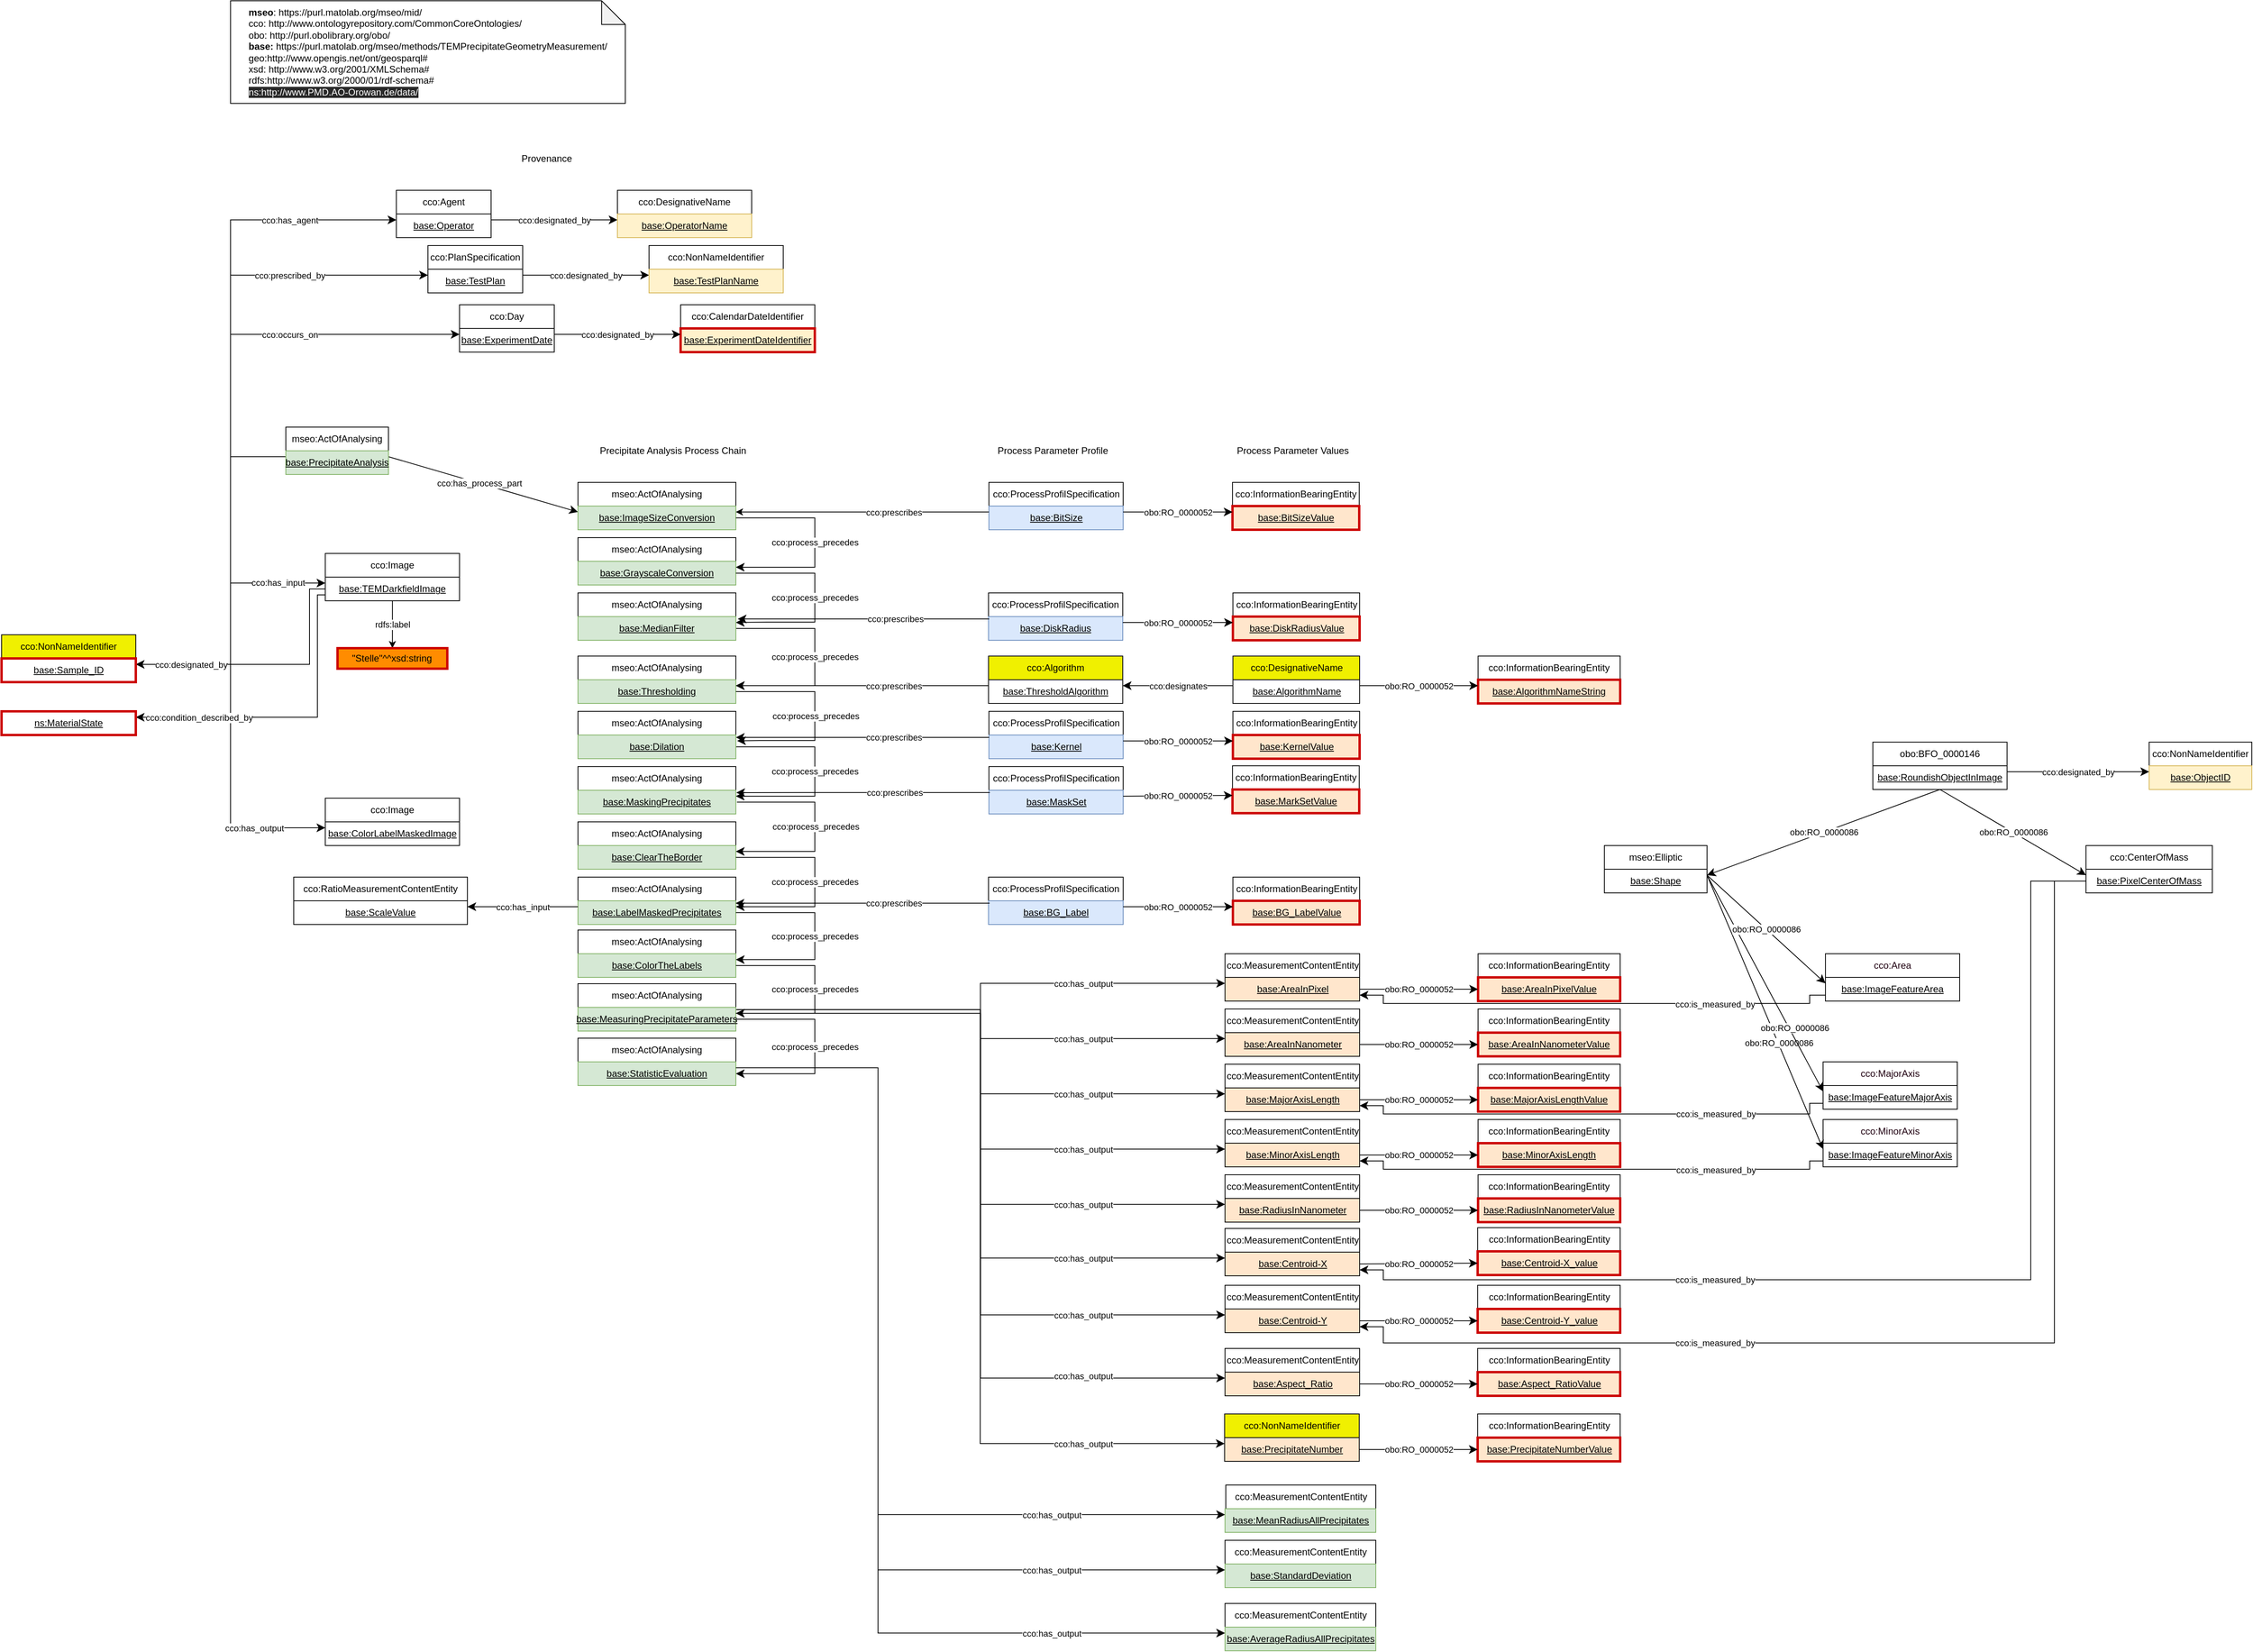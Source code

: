 <mxfile version="15.8.2" type="device"><diagram id="B9LBi02lbZW0Uz_3oodu" name="Page-1"><mxGraphModel dx="2012" dy="635" grid="1" gridSize="10" guides="1" tooltips="1" connect="1" arrows="1" fold="1" page="1" pageScale="1" pageWidth="827" pageHeight="1169" math="0" shadow="0"><root><mxCell id="0"/><mxCell id="1" parent="0"/><object label="cco:has_agent" Type="ObjectProperty" IRI="http://www.ontologyrepository.com/CommonCoreOntologies/has_agent" id="W1guusluqMAo8lzFqbXl-58"><mxCell style="endArrow=classic;html=1;entryX=0;entryY=0.25;entryDx=0;entryDy=0;endSize=8;arcSize=0;edgeStyle=orthogonalEdgeStyle;exitX=0;exitY=0.25;exitDx=0;exitDy=0;" parent="1" source="W1guusluqMAo8lzFqbXl-69" target="W1guusluqMAo8lzFqbXl-53" edge="1"><mxGeometry width="90" height="26" as="geometry"><mxPoint y="480" as="sourcePoint"/><mxPoint x="-5.995" y="350.003" as="targetPoint"/><Array as="points"><mxPoint y="717"/><mxPoint y="417"/></Array><mxPoint x="-65" y="-150" as="offset"/></mxGeometry></mxCell></object><object label="cco:prescribed_by" Type="ObjectProperty" IRI="http://www.ontologyrepository.com/CommonCoreOntologies/prescribed_by" id="W1guusluqMAo8lzFqbXl-59"><mxCell style="endArrow=classic;html=1;entryX=0;entryY=0.25;entryDx=0;entryDy=0;endSize=8;arcSize=0;edgeStyle=orthogonalEdgeStyle;exitX=0;exitY=0.25;exitDx=0;exitDy=0;" parent="1" source="W1guusluqMAo8lzFqbXl-69" target="W1guusluqMAo8lzFqbXl-49" edge="1"><mxGeometry width="90" height="26" as="geometry"><mxPoint x="-80" y="690" as="sourcePoint"/><mxPoint x="-43.995" y="399.996" as="targetPoint"/><Array as="points"><mxPoint y="717"/><mxPoint y="487"/></Array><mxPoint x="-85" y="-115" as="offset"/></mxGeometry></mxCell></object><object label="cco:occurs_on" Type="ObjectProperty" IRI="http://www.ontologyrepository.com/CommonCoreOntologies/occurs_on" id="W1guusluqMAo8lzFqbXl-60"><mxCell style="endArrow=classic;html=1;entryX=0;entryY=0.25;entryDx=0;entryDy=0;endSize=8;arcSize=0;edgeStyle=orthogonalEdgeStyle;exitX=0;exitY=0.25;exitDx=0;exitDy=0;" parent="1" source="W1guusluqMAo8lzFqbXl-69" target="W1guusluqMAo8lzFqbXl-47" edge="1"><mxGeometry width="90" height="26" as="geometry"><mxPoint x="70" y="650" as="sourcePoint"/><mxPoint x="432.915" y="670.886" as="targetPoint"/><Array as="points"><mxPoint y="717"/><mxPoint y="563"/></Array><mxPoint x="-105" y="-77" as="offset"/></mxGeometry></mxCell></object><object label="&lt;span style=&quot;text-align: left&quot;&gt;cco:CalendarDateIdentifier&lt;/span&gt;" Type="Class" IRI="Null" id="W1guusluqMAo8lzFqbXl-39"><mxCell style="rounded=0;whiteSpace=wrap;html=1;snapToPoint=1;points=[[0.1,0],[0.2,0],[0.3,0],[0.4,0],[0.5,0],[0.6,0],[0.7,0],[0.8,0],[0.9,0],[0,0.1],[0,0.3],[0,0.5],[0,0.7],[0,0.9],[0.1,1],[0.2,1],[0.3,1],[0.4,1],[0.5,1],[0.6,1],[0.7,1],[0.8,1],[0.9,1],[1,0.1],[1,0.3],[1,0.5],[1,0.7],[1,0.9]];" parent="1" vertex="1"><mxGeometry x="570" y="525" width="170" height="30" as="geometry"/></mxCell></object><object label="&lt;u style=&quot;text-align: left&quot;&gt;base:ExperimentDateIdentifier&lt;/u&gt;" Type="Individual" IRI="Null" MappingCol="Date" id="W1guusluqMAo8lzFqbXl-40"><mxCell style="rounded=0;whiteSpace=wrap;html=1;snapToPoint=1;fillColor=#fff2cc;strokeWidth=3;strokeColor=#CC0000;" parent="1" vertex="1"><mxGeometry x="570" y="555" width="170" height="30" as="geometry"/></mxCell></object><object label="cco:designated_by" Type="ObjectProperty" IRI="http://www.ontologyrepository.com/CommonCoreOntologies/designated_by" id="W1guusluqMAo8lzFqbXl-43"><mxCell style="endArrow=classic;html=1;exitX=1;exitY=0.25;exitDx=0;exitDy=0;entryX=0;entryY=0.25;entryDx=0;entryDy=0;endSize=8;arcSize=0;" parent="1" source="W1guusluqMAo8lzFqbXl-53" target="W1guusluqMAo8lzFqbXl-57" edge="1"><mxGeometry x="302.003" y="359.999" width="90" height="26" as="geometry"><mxPoint x="290" y="419" as="sourcePoint"/><mxPoint x="450" y="419" as="targetPoint"/></mxGeometry></mxCell></object><object label="cco:designated_by" Type="ObjectProperty" IRI="http://www.ontologyrepository.com/CommonCoreOntologies/designated_by" id="W1guusluqMAo8lzFqbXl-44"><mxCell style="endArrow=classic;html=1;entryX=0;entryY=0.25;entryDx=0;entryDy=0;endSize=8;arcSize=0;exitX=1;exitY=0.25;exitDx=0;exitDy=0;" parent="1" source="W1guusluqMAo8lzFqbXl-49" target="W1guusluqMAo8lzFqbXl-55" edge="1"><mxGeometry x="272.003" y="140.709" width="90" height="26" as="geometry"><mxPoint x="400" y="489" as="sourcePoint"/><mxPoint x="515" y="489" as="targetPoint"/></mxGeometry></mxCell></object><object label="cco:designated_by" Type="ObjectProperty" IRI="http://www.ontologyrepository.com/CommonCoreOntologies/designated_by" id="W1guusluqMAo8lzFqbXl-45"><mxCell style="endArrow=classic;html=1;entryX=0;entryY=0.25;entryDx=0;entryDy=0;endSize=8;arcSize=0;exitX=1;exitY=0.25;exitDx=0;exitDy=0;" parent="1" source="W1guusluqMAo8lzFqbXl-47" target="W1guusluqMAo8lzFqbXl-40" edge="1"><mxGeometry x="222.003" y="-129.291" width="90" height="26" as="geometry"><mxPoint x="450" y="558" as="sourcePoint"/><mxPoint x="525" y="499" as="targetPoint"/></mxGeometry></mxCell></object><object label="&lt;span style=&quot;text-align: left&quot;&gt;cco:PlanSpecification&lt;/span&gt;" Type="Class" IRI="Null" id="W1guusluqMAo8lzFqbXl-48"><mxCell style="rounded=0;whiteSpace=wrap;html=1;snapToPoint=1;points=[[0.1,0],[0.2,0],[0.3,0],[0.4,0],[0.5,0],[0.6,0],[0.7,0],[0.8,0],[0.9,0],[0,0.1],[0,0.3],[0,0.5],[0,0.7],[0,0.9],[0.1,1],[0.2,1],[0.3,1],[0.4,1],[0.5,1],[0.6,1],[0.7,1],[0.8,1],[0.9,1],[1,0.1],[1,0.3],[1,0.5],[1,0.7],[1,0.9]];" parent="1" vertex="1"><mxGeometry x="250" y="450" width="120" height="30" as="geometry"/></mxCell></object><object label="&lt;u style=&quot;text-align: left&quot;&gt;base:TestPlan&lt;/u&gt;" Type="Individual" IRI="Null" id="W1guusluqMAo8lzFqbXl-49"><mxCell style="rounded=0;whiteSpace=wrap;html=1;snapToPoint=1;" parent="1" vertex="1"><mxGeometry x="250" y="480" width="120" height="30" as="geometry"/></mxCell></object><object label="&lt;span style=&quot;text-align: left&quot;&gt;cco:Day&lt;/span&gt;" Type="Class" IRI="Null" id="W1guusluqMAo8lzFqbXl-46"><mxCell style="rounded=0;whiteSpace=wrap;html=1;snapToPoint=1;points=[[0.1,0],[0.2,0],[0.3,0],[0.4,0],[0.5,0],[0.6,0],[0.7,0],[0.8,0],[0.9,0],[0,0.1],[0,0.3],[0,0.5],[0,0.7],[0,0.9],[0.1,1],[0.2,1],[0.3,1],[0.4,1],[0.5,1],[0.6,1],[0.7,1],[0.8,1],[0.9,1],[1,0.1],[1,0.3],[1,0.5],[1,0.7],[1,0.9]];" parent="1" vertex="1"><mxGeometry x="290" y="525" width="120" height="30" as="geometry"/></mxCell></object><object label="&lt;u style=&quot;text-align: left&quot;&gt;base:ExperimentDate&lt;/u&gt;" Type="Individual" IRI="Null" id="W1guusluqMAo8lzFqbXl-47"><mxCell style="rounded=0;whiteSpace=wrap;html=1;snapToPoint=1;" parent="1" vertex="1"><mxGeometry x="290" y="555" width="120" height="30" as="geometry"/></mxCell></object><object label="&lt;span style=&quot;text-align: left&quot;&gt;cco:Agent&lt;/span&gt;" Type="Class" IRI="Null" id="W1guusluqMAo8lzFqbXl-52"><mxCell style="rounded=0;whiteSpace=wrap;html=1;snapToPoint=1;points=[[0.1,0],[0.2,0],[0.3,0],[0.4,0],[0.5,0],[0.6,0],[0.7,0],[0.8,0],[0.9,0],[0,0.1],[0,0.3],[0,0.5],[0,0.7],[0,0.9],[0.1,1],[0.2,1],[0.3,1],[0.4,1],[0.5,1],[0.6,1],[0.7,1],[0.8,1],[0.9,1],[1,0.1],[1,0.3],[1,0.5],[1,0.7],[1,0.9]];" parent="1" vertex="1"><mxGeometry x="210" y="380" width="120" height="30" as="geometry"/></mxCell></object><object label="&lt;u style=&quot;text-align: left&quot;&gt;base:Operator&lt;/u&gt;" Type="Individual" IRI="Null" id="W1guusluqMAo8lzFqbXl-53"><mxCell style="rounded=0;whiteSpace=wrap;html=1;snapToPoint=1;" parent="1" vertex="1"><mxGeometry x="210" y="410" width="120" height="30" as="geometry"/></mxCell></object><object label="&lt;span style=&quot;text-align: left&quot;&gt;cco:DesignativeName&lt;/span&gt;" Type="Class" IRI="Null" id="W1guusluqMAo8lzFqbXl-56"><mxCell style="rounded=0;whiteSpace=wrap;html=1;snapToPoint=1;points=[[0.1,0],[0.2,0],[0.3,0],[0.4,0],[0.5,0],[0.6,0],[0.7,0],[0.8,0],[0.9,0],[0,0.1],[0,0.3],[0,0.5],[0,0.7],[0,0.9],[0.1,1],[0.2,1],[0.3,1],[0.4,1],[0.5,1],[0.6,1],[0.7,1],[0.8,1],[0.9,1],[1,0.1],[1,0.3],[1,0.5],[1,0.7],[1,0.9]];" parent="1" vertex="1"><mxGeometry x="490" y="380" width="170" height="30" as="geometry"/></mxCell></object><object label="&lt;u style=&quot;text-align: left&quot;&gt;base:OperatorName&lt;/u&gt;" Type="Individual" IRI="Null" id="W1guusluqMAo8lzFqbXl-57"><mxCell style="rounded=0;whiteSpace=wrap;html=1;snapToPoint=1;fillColor=#fff2cc;strokeColor=#d6b656;" parent="1" vertex="1"><mxGeometry x="490" y="410" width="170" height="30" as="geometry"/></mxCell></object><object label="&lt;span style=&quot;text-align: left&quot;&gt;cco:NonNameIdentifier&lt;/span&gt;" Type="Class" IRI="Null" id="W1guusluqMAo8lzFqbXl-54"><mxCell style="rounded=0;whiteSpace=wrap;html=1;snapToPoint=1;points=[[0.1,0],[0.2,0],[0.3,0],[0.4,0],[0.5,0],[0.6,0],[0.7,0],[0.8,0],[0.9,0],[0,0.1],[0,0.3],[0,0.5],[0,0.7],[0,0.9],[0.1,1],[0.2,1],[0.3,1],[0.4,1],[0.5,1],[0.6,1],[0.7,1],[0.8,1],[0.9,1],[1,0.1],[1,0.3],[1,0.5],[1,0.7],[1,0.9]];" parent="1" vertex="1"><mxGeometry x="530" y="450" width="170" height="30" as="geometry"/></mxCell></object><object label="&lt;u style=&quot;text-align: left&quot;&gt;base:TestPlanName&lt;/u&gt;" Type="Individual" IRI="Null" id="W1guusluqMAo8lzFqbXl-55"><mxCell style="rounded=0;whiteSpace=wrap;html=1;snapToPoint=1;fillColor=#fff2cc;strokeColor=#d6b656;" parent="1" vertex="1"><mxGeometry x="530" y="480" width="170" height="30" as="geometry"/></mxCell></object><object label="cco:has_input" Type="ObjectProperty" IRI="http://www.ontologyrepository.com/CommonCoreOntologies/has_input" id="W1guusluqMAo8lzFqbXl-61"><mxCell style="endArrow=classic;html=1;entryX=0;entryY=0.25;entryDx=0;entryDy=0;endSize=8;arcSize=0;exitX=0;exitY=0.25;exitDx=0;exitDy=0;edgeStyle=orthogonalEdgeStyle;" parent="1" source="W1guusluqMAo8lzFqbXl-69" target="W1guusluqMAo8lzFqbXl-64" edge="1"><mxGeometry width="90" height="26" as="geometry"><mxPoint x="-40" y="740" as="sourcePoint"/><mxPoint x="110" y="879.0" as="targetPoint"/><Array as="points"><mxPoint y="717"/><mxPoint y="877"/></Array><mxPoint x="-35" y="79" as="offset"/></mxGeometry></mxCell></object><object label="cco:has_output" Type="ObjectProperty" IRI="http://www.ontologyrepository.com/CommonCoreOntologies/has_output" id="W1guusluqMAo8lzFqbXl-62"><mxCell style="endArrow=classic;html=1;entryX=0;entryY=0.25;entryDx=0;entryDy=0;endSize=8;arcSize=0;edgeStyle=orthogonalEdgeStyle;exitX=0;exitY=0.25;exitDx=0;exitDy=0;" parent="1" source="W1guusluqMAo8lzFqbXl-69" target="W1guusluqMAo8lzFqbXl-66" edge="1"><mxGeometry width="90" height="26" as="geometry"><mxPoint x="30" y="640" as="sourcePoint"/><mxPoint x="110" y="1049.0" as="targetPoint"/><Array as="points"><mxPoint y="718"/><mxPoint y="1188"/></Array><mxPoint x="-65" y="235" as="offset"/></mxGeometry></mxCell></object><object label="cco:Image" Type="Class" IRI="Null" id="W1guusluqMAo8lzFqbXl-63"><mxCell style="rounded=0;whiteSpace=wrap;html=1;snapToPoint=1;points=[[0.1,0],[0.2,0],[0.3,0],[0.4,0],[0.5,0],[0.6,0],[0.7,0],[0.8,0],[0.9,0],[0,0.1],[0,0.3],[0,0.5],[0,0.7],[0,0.9],[0.1,1],[0.2,1],[0.3,1],[0.4,1],[0.5,1],[0.6,1],[0.7,1],[0.8,1],[0.9,1],[1,0.1],[1,0.3],[1,0.5],[1,0.7],[1,0.9]];" parent="1" vertex="1"><mxGeometry x="120" y="840" width="170" height="30" as="geometry"/></mxCell></object><object label="&lt;u&gt;base:TEMDarkfieldImage&lt;/u&gt;" Type="Individual" IRI="Null" id="W1guusluqMAo8lzFqbXl-64"><mxCell style="rounded=0;whiteSpace=wrap;html=1;snapToPoint=1;" parent="1" vertex="1"><mxGeometry x="120" y="870" width="170" height="30" as="geometry"/></mxCell></object><object label="cco:Image" Type="Class" IRI="Null" id="W1guusluqMAo8lzFqbXl-65"><mxCell style="rounded=0;whiteSpace=wrap;html=1;snapToPoint=1;points=[[0.1,0],[0.2,0],[0.3,0],[0.4,0],[0.5,0],[0.6,0],[0.7,0],[0.8,0],[0.9,0],[0,0.1],[0,0.3],[0,0.5],[0,0.7],[0,0.9],[0.1,1],[0.2,1],[0.3,1],[0.4,1],[0.5,1],[0.6,1],[0.7,1],[0.8,1],[0.9,1],[1,0.1],[1,0.3],[1,0.5],[1,0.7],[1,0.9]];" parent="1" vertex="1"><mxGeometry x="120" y="1150" width="170" height="30" as="geometry"/></mxCell></object><object label="&lt;u&gt;base:ColorLabelMaskedImage&lt;/u&gt;" Type="Individual" IRI="Null" id="W1guusluqMAo8lzFqbXl-66"><mxCell style="rounded=0;whiteSpace=wrap;html=1;snapToPoint=1;" parent="1" vertex="1"><mxGeometry x="120" y="1180" width="170" height="30" as="geometry"/></mxCell></object><object label="cco:has_process_part" Type="ObjectProperty" IRI="http://www.ontologyrepository.com/CommonCoreOntologies/has_process_part" id="W1guusluqMAo8lzFqbXl-67"><mxCell style="endArrow=classic;html=1;endSize=8;arcSize=0;exitX=1;exitY=0.25;exitDx=0;exitDy=0;entryX=0;entryY=0.25;entryDx=0;entryDy=0;" parent="1" source="W1guusluqMAo8lzFqbXl-69" target="W1guusluqMAo8lzFqbXl-92" edge="1"><mxGeometry width="90" height="26" as="geometry"><mxPoint x="240" y="725" as="sourcePoint"/><mxPoint x="465" y="794" as="targetPoint"/><mxPoint x="-5" y="-2" as="offset"/></mxGeometry></mxCell></object><object label="&lt;span style=&quot;text-align: left&quot;&gt;mseo:ActOfAnalysing&lt;/span&gt;" Type="Class" IRI="Null" id="W1guusluqMAo8lzFqbXl-68"><mxCell style="rounded=0;whiteSpace=wrap;html=1;snapToPoint=1;points=[[0.1,0],[0.2,0],[0.3,0],[0.4,0],[0.5,0],[0.6,0],[0.7,0],[0.8,0],[0.9,0],[0,0.1],[0,0.3],[0,0.5],[0,0.7],[0,0.9],[0.1,1],[0.2,1],[0.3,1],[0.4,1],[0.5,1],[0.6,1],[0.7,1],[0.8,1],[0.9,1],[1,0.1],[1,0.3],[1,0.5],[1,0.7],[1,0.9]];" parent="1" vertex="1"><mxGeometry x="70" y="680" width="130" height="30" as="geometry"/></mxCell></object><object label="&lt;u style=&quot;text-align: left&quot;&gt;base:PrecipitateAnalysis&lt;/u&gt;" Type="Individual" IRI="Null" id="W1guusluqMAo8lzFqbXl-69"><mxCell style="rounded=0;whiteSpace=wrap;html=1;snapToPoint=1;fillColor=#d5e8d4;strokeColor=#82b366;" parent="1" vertex="1"><mxGeometry x="70" y="710" width="130" height="30" as="geometry"/></mxCell></object><object label="&lt;div&gt;&lt;div style=&quot;text-align: left&quot;&gt;&lt;b&gt;mseo&lt;/b&gt;:&amp;nbsp;https://purl.matolab.org/mseo/mid/&lt;/div&gt;&lt;div style=&quot;text-align: left&quot;&gt;cco:&amp;nbsp;http://www.ontologyrepository.com/CommonCoreOntologies/&lt;/div&gt;&lt;div style=&quot;text-align: left&quot;&gt;obo: http://purl.obolibrary.org/obo/&lt;/div&gt;&lt;div style=&quot;text-align: left&quot;&gt;&lt;b&gt;base:&lt;/b&gt;&amp;nbsp;https://purl.matolab.org/mseo/methods/TEMPrecipitateGeometryMeasurement/&lt;/div&gt;&lt;/div&gt;&lt;div style=&quot;text-align: left&quot;&gt;geo:http://www.opengis.net/ont/geosparql#&lt;br&gt;&lt;div&gt;xsd: http://www.w3.org/2001/XMLSchema#&lt;/div&gt;&lt;div&gt;rdfs:http://www.w3.org/2000/01/rdf-schema#&lt;/div&gt;&lt;div&gt;&lt;span style=&quot;color: rgb(255 , 255 , 255) ; background-color: rgb(41 , 41 , 41)&quot;&gt;ns:http://www.PMD.AO-Orowan.de/data/&lt;/span&gt;&lt;br&gt;&lt;/div&gt;&lt;/div&gt;" Type="Namespace" id="W1guusluqMAo8lzFqbXl-70"><mxCell style="shape=note;whiteSpace=wrap;html=1;backgroundOutline=1;darkOpacity=0.05;" parent="1" vertex="1"><mxGeometry y="140" width="500" height="130" as="geometry"/></mxCell></object><object label="&lt;span style=&quot;text-align: left&quot;&gt;cco:ProcessProfilSpecification&lt;/span&gt;" Type="Class" IRI="Null" id="W1guusluqMAo8lzFqbXl-77"><mxCell style="rounded=0;whiteSpace=wrap;html=1;snapToPoint=1;points=[[0.1,0],[0.2,0],[0.3,0],[0.4,0],[0.5,0],[0.6,0],[0.7,0],[0.8,0],[0.9,0],[0,0.1],[0,0.3],[0,0.5],[0,0.7],[0,0.9],[0.1,1],[0.2,1],[0.3,1],[0.4,1],[0.5,1],[0.6,1],[0.7,1],[0.8,1],[0.9,1],[1,0.1],[1,0.3],[1,0.5],[1,0.7],[1,0.9]];" parent="1" vertex="1"><mxGeometry x="960" y="890" width="170" height="30" as="geometry"/></mxCell></object><object label="&lt;u style=&quot;text-align: left&quot;&gt;base:DiskRadius&lt;/u&gt;" Type="Individual" IRI="Null" id="W1guusluqMAo8lzFqbXl-78"><mxCell style="rounded=0;whiteSpace=wrap;html=1;snapToPoint=1;fillColor=#dae8fc;strokeColor=#6c8ebf;" parent="1" vertex="1"><mxGeometry x="960" y="920" width="170" height="30" as="geometry"/></mxCell></object><object label="&lt;span style=&quot;text-align: left&quot;&gt;cco:ProcessProfilSpecification&lt;/span&gt;" Type="Class" IRI="Null" id="W1guusluqMAo8lzFqbXl-79"><mxCell style="rounded=0;whiteSpace=wrap;html=1;snapToPoint=1;points=[[0.1,0],[0.2,0],[0.3,0],[0.4,0],[0.5,0],[0.6,0],[0.7,0],[0.8,0],[0.9,0],[0,0.1],[0,0.3],[0,0.5],[0,0.7],[0,0.9],[0.1,1],[0.2,1],[0.3,1],[0.4,1],[0.5,1],[0.6,1],[0.7,1],[0.8,1],[0.9,1],[1,0.1],[1,0.3],[1,0.5],[1,0.7],[1,0.9]];" parent="1" vertex="1"><mxGeometry x="960.5" y="750" width="170" height="30" as="geometry"/></mxCell></object><object label="&lt;u style=&quot;text-align: left&quot;&gt;base:BitSize&lt;/u&gt;" Type="Individual" IRI="Null" id="W1guusluqMAo8lzFqbXl-80"><mxCell style="rounded=0;whiteSpace=wrap;html=1;snapToPoint=1;fillColor=#dae8fc;strokeColor=#6c8ebf;" parent="1" vertex="1"><mxGeometry x="960.5" y="780" width="170" height="30" as="geometry"/></mxCell></object><object label="&lt;span style=&quot;text-align: left&quot;&gt;cco:ProcessProfilSpecification&lt;/span&gt;" Type="Class" IRI="Null" id="W1guusluqMAo8lzFqbXl-83"><mxCell style="rounded=0;whiteSpace=wrap;html=1;snapToPoint=1;points=[[0.1,0],[0.2,0],[0.3,0],[0.4,0],[0.5,0],[0.6,0],[0.7,0],[0.8,0],[0.9,0],[0,0.1],[0,0.3],[0,0.5],[0,0.7],[0,0.9],[0.1,1],[0.2,1],[0.3,1],[0.4,1],[0.5,1],[0.6,1],[0.7,1],[0.8,1],[0.9,1],[1,0.1],[1,0.3],[1,0.5],[1,0.7],[1,0.9]];" parent="1" vertex="1"><mxGeometry x="960.5" y="1040" width="170" height="30" as="geometry"/></mxCell></object><object label="&lt;u style=&quot;text-align: left&quot;&gt;base:Kernel&lt;/u&gt;" Type="Individual" IRI="Null" id="W1guusluqMAo8lzFqbXl-84"><mxCell style="rounded=0;whiteSpace=wrap;html=1;snapToPoint=1;fillColor=#dae8fc;strokeColor=#6c8ebf;" parent="1" vertex="1"><mxGeometry x="960.5" y="1070" width="170" height="30" as="geometry"/></mxCell></object><object label="&lt;span style=&quot;text-align: left&quot;&gt;cco:ProcessProfilSpecification&lt;/span&gt;" Type="Class" IRI="Null" id="W1guusluqMAo8lzFqbXl-85"><mxCell style="rounded=0;whiteSpace=wrap;html=1;snapToPoint=1;points=[[0.1,0],[0.2,0],[0.3,0],[0.4,0],[0.5,0],[0.6,0],[0.7,0],[0.8,0],[0.9,0],[0,0.1],[0,0.3],[0,0.5],[0,0.7],[0,0.9],[0.1,1],[0.2,1],[0.3,1],[0.4,1],[0.5,1],[0.6,1],[0.7,1],[0.8,1],[0.9,1],[1,0.1],[1,0.3],[1,0.5],[1,0.7],[1,0.9]];" parent="1" vertex="1"><mxGeometry x="960" y="1250" width="170.5" height="30" as="geometry"/></mxCell></object><object label="&lt;u style=&quot;text-align: left&quot;&gt;base:BG_Label&lt;/u&gt;" Type="Individual" IRI="Null" id="W1guusluqMAo8lzFqbXl-86"><mxCell style="rounded=0;whiteSpace=wrap;html=1;snapToPoint=1;fillColor=#dae8fc;strokeColor=#6c8ebf;" parent="1" vertex="1"><mxGeometry x="960" y="1280" width="170.5" height="30" as="geometry"/></mxCell></object><object label="&lt;span style=&quot;text-align: left&quot;&gt;cco:ProcessProfilSpecification&lt;/span&gt;" Type="Class" IRI="Null" id="W1guusluqMAo8lzFqbXl-87"><mxCell style="rounded=0;whiteSpace=wrap;html=1;snapToPoint=1;points=[[0.1,0],[0.2,0],[0.3,0],[0.4,0],[0.5,0],[0.6,0],[0.7,0],[0.8,0],[0.9,0],[0,0.1],[0,0.3],[0,0.5],[0,0.7],[0,0.9],[0.1,1],[0.2,1],[0.3,1],[0.4,1],[0.5,1],[0.6,1],[0.7,1],[0.8,1],[0.9,1],[1,0.1],[1,0.3],[1,0.5],[1,0.7],[1,0.9]];" parent="1" vertex="1"><mxGeometry x="960.5" y="1110" width="170" height="30" as="geometry"/></mxCell></object><object label="&lt;u style=&quot;text-align: left&quot;&gt;base:MaskSet&lt;/u&gt;" Type="Individual" IRI="Null" id="W1guusluqMAo8lzFqbXl-88"><mxCell style="rounded=0;whiteSpace=wrap;html=1;snapToPoint=1;fillColor=#dae8fc;strokeColor=#6c8ebf;" parent="1" vertex="1"><mxGeometry x="960.5" y="1140" width="170" height="30" as="geometry"/></mxCell></object><object label="cco:RatioMeasurementContentEntity" Type="Class" IRI="Null" id="W1guusluqMAo8lzFqbXl-89"><mxCell style="rounded=0;whiteSpace=wrap;html=1;snapToPoint=1;points=[[0.1,0],[0.2,0],[0.3,0],[0.4,0],[0.5,0],[0.6,0],[0.7,0],[0.8,0],[0.9,0],[0,0.1],[0,0.3],[0,0.5],[0,0.7],[0,0.9],[0.1,1],[0.2,1],[0.3,1],[0.4,1],[0.5,1],[0.6,1],[0.7,1],[0.8,1],[0.9,1],[1,0.1],[1,0.3],[1,0.5],[1,0.7],[1,0.9]];" parent="1" vertex="1"><mxGeometry x="80" y="1250" width="220" height="30" as="geometry"/></mxCell></object><object label="&lt;u&gt;base:ScaleValue&lt;/u&gt;" Type="Individual" IRI="Null" id="W1guusluqMAo8lzFqbXl-90"><mxCell style="rounded=0;whiteSpace=wrap;html=1;snapToPoint=1;" parent="1" vertex="1"><mxGeometry x="80" y="1280" width="220" height="30" as="geometry"/></mxCell></object><object label="&lt;span style=&quot;text-align: left&quot;&gt;mseo:ActOfAnalysing&lt;/span&gt;" Type="Class" IRI="Null" id="W1guusluqMAo8lzFqbXl-91"><mxCell style="rounded=0;whiteSpace=wrap;html=1;snapToPoint=1;points=[[0.1,0],[0.2,0],[0.3,0],[0.4,0],[0.5,0],[0.6,0],[0.7,0],[0.8,0],[0.9,0],[0,0.1],[0,0.3],[0,0.5],[0,0.7],[0,0.9],[0.1,1],[0.2,1],[0.3,1],[0.4,1],[0.5,1],[0.6,1],[0.7,1],[0.8,1],[0.9,1],[1,0.1],[1,0.3],[1,0.5],[1,0.7],[1,0.9]];" parent="1" vertex="1"><mxGeometry x="440" y="750" width="200" height="30" as="geometry"/></mxCell></object><object label="&lt;u style=&quot;text-align: left&quot;&gt;base:ImageSizeConversion&lt;/u&gt;" Type="Individual" IRI="Null" id="W1guusluqMAo8lzFqbXl-92"><mxCell style="rounded=0;whiteSpace=wrap;html=1;snapToPoint=1;fillColor=#d5e8d4;strokeColor=#82b366;" parent="1" vertex="1"><mxGeometry x="440" y="780" width="200" height="30" as="geometry"/></mxCell></object><object label="&lt;span style=&quot;text-align: left&quot;&gt;mseo:ActOfAnalysing&lt;/span&gt;" Type="Class" IRI="Null" id="W1guusluqMAo8lzFqbXl-93"><mxCell style="rounded=0;whiteSpace=wrap;html=1;snapToPoint=1;points=[[0.1,0],[0.2,0],[0.3,0],[0.4,0],[0.5,0],[0.6,0],[0.7,0],[0.8,0],[0.9,0],[0,0.1],[0,0.3],[0,0.5],[0,0.7],[0,0.9],[0.1,1],[0.2,1],[0.3,1],[0.4,1],[0.5,1],[0.6,1],[0.7,1],[0.8,1],[0.9,1],[1,0.1],[1,0.3],[1,0.5],[1,0.7],[1,0.9]];" parent="1" vertex="1"><mxGeometry x="440" y="820" width="200" height="30" as="geometry"/></mxCell></object><object label="&lt;u style=&quot;text-align: left&quot;&gt;base:GrayscaleConversion&lt;/u&gt;" Type="Individual" IRI="Null" id="W1guusluqMAo8lzFqbXl-94"><mxCell style="rounded=0;whiteSpace=wrap;html=1;snapToPoint=1;fillColor=#d5e8d4;strokeColor=#82b366;" parent="1" vertex="1"><mxGeometry x="440" y="850" width="200" height="30" as="geometry"/></mxCell></object><object label="&lt;span style=&quot;text-align: left&quot;&gt;mseo:ActOfAnalysing&lt;/span&gt;" Type="Class" IRI="Null" id="W1guusluqMAo8lzFqbXl-103"><mxCell style="rounded=0;whiteSpace=wrap;html=1;snapToPoint=1;points=[[0.1,0],[0.2,0],[0.3,0],[0.4,0],[0.5,0],[0.6,0],[0.7,0],[0.8,0],[0.9,0],[0,0.1],[0,0.3],[0,0.5],[0,0.7],[0,0.9],[0.1,1],[0.2,1],[0.3,1],[0.4,1],[0.5,1],[0.6,1],[0.7,1],[0.8,1],[0.9,1],[1,0.1],[1,0.3],[1,0.5],[1,0.7],[1,0.9]];" parent="1" vertex="1"><mxGeometry x="440" y="1180" width="200" height="30" as="geometry"/></mxCell></object><object label="&lt;u style=&quot;text-align: left&quot;&gt;base:ClearTheBorder&lt;/u&gt;" Type="Individual" IRI="Null" id="W1guusluqMAo8lzFqbXl-104"><mxCell style="rounded=0;whiteSpace=wrap;html=1;snapToPoint=1;fillColor=#d5e8d4;strokeColor=#82b366;" parent="1" vertex="1"><mxGeometry x="440" y="1210" width="200" height="30" as="geometry"/></mxCell></object><object label="&lt;span style=&quot;text-align: left&quot;&gt;mseo:ActOfAnalysing&lt;/span&gt;" Type="Class" IRI="Null" id="W1guusluqMAo8lzFqbXl-105"><mxCell style="rounded=0;whiteSpace=wrap;html=1;snapToPoint=1;points=[[0.1,0],[0.2,0],[0.3,0],[0.4,0],[0.5,0],[0.6,0],[0.7,0],[0.8,0],[0.9,0],[0,0.1],[0,0.3],[0,0.5],[0,0.7],[0,0.9],[0.1,1],[0.2,1],[0.3,1],[0.4,1],[0.5,1],[0.6,1],[0.7,1],[0.8,1],[0.9,1],[1,0.1],[1,0.3],[1,0.5],[1,0.7],[1,0.9]];" parent="1" vertex="1"><mxGeometry x="440" y="1250" width="200" height="30" as="geometry"/></mxCell></object><object label="&lt;u style=&quot;text-align: left&quot;&gt;base:LabelMaskedPrecipitates&lt;/u&gt;" Type="Individual" IRI="Null" id="W1guusluqMAo8lzFqbXl-106"><mxCell style="rounded=0;whiteSpace=wrap;html=1;snapToPoint=1;fillColor=#d5e8d4;strokeColor=#82b366;" parent="1" vertex="1"><mxGeometry x="440" y="1280" width="200" height="30" as="geometry"/></mxCell></object><object label="&lt;span style=&quot;text-align: left&quot;&gt;mseo:ActOfAnalysing&lt;/span&gt;" Type="Class" IRI="Null" id="W1guusluqMAo8lzFqbXl-107"><mxCell style="rounded=0;whiteSpace=wrap;html=1;snapToPoint=1;points=[[0.1,0],[0.2,0],[0.3,0],[0.4,0],[0.5,0],[0.6,0],[0.7,0],[0.8,0],[0.9,0],[0,0.1],[0,0.3],[0,0.5],[0,0.7],[0,0.9],[0.1,1],[0.2,1],[0.3,1],[0.4,1],[0.5,1],[0.6,1],[0.7,1],[0.8,1],[0.9,1],[1,0.1],[1,0.3],[1,0.5],[1,0.7],[1,0.9]];" parent="1" vertex="1"><mxGeometry x="440" y="1317" width="200" height="30" as="geometry"/></mxCell></object><object label="&lt;u style=&quot;text-align: left&quot;&gt;base:ColorTheLabels&lt;/u&gt;" Type="Individual" IRI="Null" id="W1guusluqMAo8lzFqbXl-108"><mxCell style="rounded=0;whiteSpace=wrap;html=1;snapToPoint=1;fillColor=#d5e8d4;strokeColor=#82b366;" parent="1" vertex="1"><mxGeometry x="440" y="1347" width="200" height="30" as="geometry"/></mxCell></object><object label="&lt;span style=&quot;text-align: left&quot;&gt;mseo:ActOfAnalysing&lt;/span&gt;" Type="Class" IRI="Null" id="W1guusluqMAo8lzFqbXl-109"><mxCell style="rounded=0;whiteSpace=wrap;html=1;snapToPoint=1;points=[[0.1,0],[0.2,0],[0.3,0],[0.4,0],[0.5,0],[0.6,0],[0.7,0],[0.8,0],[0.9,0],[0,0.1],[0,0.3],[0,0.5],[0,0.7],[0,0.9],[0.1,1],[0.2,1],[0.3,1],[0.4,1],[0.5,1],[0.6,1],[0.7,1],[0.8,1],[0.9,1],[1,0.1],[1,0.3],[1,0.5],[1,0.7],[1,0.9]];" parent="1" vertex="1"><mxGeometry x="440" y="1385" width="200" height="30" as="geometry"/></mxCell></object><object label="&lt;u style=&quot;text-align: left&quot;&gt;base:MeasuringPrecipitateParameters&lt;/u&gt;" Type="Individual" IRI="Null" id="W1guusluqMAo8lzFqbXl-110"><mxCell style="rounded=0;whiteSpace=wrap;html=1;snapToPoint=1;fillColor=#d5e8d4;strokeColor=#82b366;" parent="1" vertex="1"><mxGeometry x="440" y="1415" width="200" height="30" as="geometry"/></mxCell></object><object label="&lt;span style=&quot;text-align: left&quot;&gt;mseo:ActOfAnalysing&lt;/span&gt;" Type="Class" IRI="Null" id="W1guusluqMAo8lzFqbXl-111"><mxCell style="rounded=0;whiteSpace=wrap;html=1;snapToPoint=1;points=[[0.1,0],[0.2,0],[0.3,0],[0.4,0],[0.5,0],[0.6,0],[0.7,0],[0.8,0],[0.9,0],[0,0.1],[0,0.3],[0,0.5],[0,0.7],[0,0.9],[0.1,1],[0.2,1],[0.3,1],[0.4,1],[0.5,1],[0.6,1],[0.7,1],[0.8,1],[0.9,1],[1,0.1],[1,0.3],[1,0.5],[1,0.7],[1,0.9]];" parent="1" vertex="1"><mxGeometry x="440" y="1454" width="200" height="30" as="geometry"/></mxCell></object><object label="&lt;u style=&quot;text-align: left&quot;&gt;base:StatisticEvaluation&lt;/u&gt;" Type="Individual" IRI="Null" id="W1guusluqMAo8lzFqbXl-112"><mxCell style="rounded=0;whiteSpace=wrap;html=1;snapToPoint=1;fillColor=#d5e8d4;strokeColor=#82b366;" parent="1" vertex="1"><mxGeometry x="440" y="1484" width="200" height="30" as="geometry"/></mxCell></object><object label="&lt;span style=&quot;text-align: left&quot;&gt;mseo:ActOfAnalysing&lt;/span&gt;" Type="Class" IRI="Null" id="W1guusluqMAo8lzFqbXl-113"><mxCell style="rounded=0;whiteSpace=wrap;html=1;snapToPoint=1;points=[[0.1,0],[0.2,0],[0.3,0],[0.4,0],[0.5,0],[0.6,0],[0.7,0],[0.8,0],[0.9,0],[0,0.1],[0,0.3],[0,0.5],[0,0.7],[0,0.9],[0.1,1],[0.2,1],[0.3,1],[0.4,1],[0.5,1],[0.6,1],[0.7,1],[0.8,1],[0.9,1],[1,0.1],[1,0.3],[1,0.5],[1,0.7],[1,0.9]];" parent="1" vertex="1"><mxGeometry x="440" y="970" width="200" height="30" as="geometry"/></mxCell></object><object label="&lt;u style=&quot;text-align: left&quot;&gt;base:Thresholding&lt;/u&gt;" Type="Individual" IRI="Null" id="W1guusluqMAo8lzFqbXl-114"><mxCell style="rounded=0;whiteSpace=wrap;html=1;snapToPoint=1;fillColor=#d5e8d4;strokeColor=#82b366;" parent="1" vertex="1"><mxGeometry x="440" y="1000" width="200" height="30" as="geometry"/></mxCell></object><object label="cco:has_input" Type="ObjectProperty" IRI="http://www.ontologyrepository.com/CommonCoreOntologies/has_input" id="W1guusluqMAo8lzFqbXl-117"><mxCell style="endArrow=classic;html=1;exitX=0;exitY=0.25;exitDx=0;exitDy=0;entryX=1;entryY=0.25;entryDx=0;entryDy=0;endSize=8;arcSize=0;" parent="1" source="W1guusluqMAo8lzFqbXl-106" target="W1guusluqMAo8lzFqbXl-90" edge="1"><mxGeometry x="270.001" y="1379.998" width="90" height="26" as="geometry"><mxPoint x="270.001" y="1379.998" as="sourcePoint"/><mxPoint x="394.001" y="1379.998" as="targetPoint"/></mxGeometry></mxCell></object><mxCell id="W1guusluqMAo8lzFqbXl-118" value="Precipitate Analysis Process Chain" style="text;html=1;align=center;verticalAlign=middle;resizable=0;points=[];autosize=1;strokeColor=none;fillColor=none;" parent="1" vertex="1"><mxGeometry x="460" y="700" width="200" height="20" as="geometry"/></mxCell><mxCell id="W1guusluqMAo8lzFqbXl-119" value="Provenance" style="text;html=1;align=center;verticalAlign=middle;resizable=0;points=[];autosize=1;strokeColor=none;fillColor=none;" parent="1" vertex="1"><mxGeometry x="360" y="330" width="80" height="20" as="geometry"/></mxCell><mxCell id="W1guusluqMAo8lzFqbXl-120" value="Process Parameter Profile" style="text;html=1;align=center;verticalAlign=middle;resizable=0;points=[];autosize=1;strokeColor=none;fillColor=none;" parent="1" vertex="1"><mxGeometry x="960.5" y="700" width="160" height="20" as="geometry"/></mxCell><object label="cco:InformationBearingEntity" Type="Class" IRI="Null" id="W1guusluqMAo8lzFqbXl-25"><mxCell style="rounded=0;whiteSpace=wrap;html=1;snapToPoint=1;points=[[0.1,0],[0.2,0],[0.3,0],[0.4,0],[0.5,0],[0.6,0],[0.7,0],[0.8,0],[0.9,0],[0,0.1],[0,0.3],[0,0.5],[0,0.7],[0,0.9],[0.1,1],[0.2,1],[0.3,1],[0.4,1],[0.5,1],[0.6,1],[0.7,1],[0.8,1],[0.9,1],[1,0.1],[1,0.3],[1,0.5],[1,0.7],[1,0.9]];" parent="1" vertex="1"><mxGeometry x="1269.5" y="1250" width="160.5" height="30" as="geometry"/></mxCell></object><object label="&lt;u&gt;base:BG_LabelValue&lt;/u&gt;" Type="Individual" IRI="Null" MappingCol="BG_LabelValue" id="W1guusluqMAo8lzFqbXl-26"><mxCell style="rounded=0;whiteSpace=wrap;html=1;snapToPoint=1;fillColor=#ffe6cc;strokeWidth=3;strokeColor=#CC0000;" parent="1" vertex="1"><mxGeometry x="1269.5" y="1280" width="160.5" height="30" as="geometry"/></mxCell></object><object label="cco:InformationBearingEntity" Type="Class" IRI="Null" id="W1guusluqMAo8lzFqbXl-27"><mxCell style="rounded=0;whiteSpace=wrap;html=1;snapToPoint=1;points=[[0.1,0],[0.2,0],[0.3,0],[0.4,0],[0.5,0],[0.6,0],[0.7,0],[0.8,0],[0.9,0],[0,0.1],[0,0.3],[0,0.5],[0,0.7],[0,0.9],[0.1,1],[0.2,1],[0.3,1],[0.4,1],[0.5,1],[0.6,1],[0.7,1],[0.8,1],[0.9,1],[1,0.1],[1,0.3],[1,0.5],[1,0.7],[1,0.9]];" parent="1" vertex="1"><mxGeometry x="1269" y="1109" width="160.5" height="30" as="geometry"/></mxCell></object><object label="&lt;u&gt;base:MarkSetValue&lt;/u&gt;" Type="Individual" IRI="Null" MappingCol="MaskSetValue" id="W1guusluqMAo8lzFqbXl-28"><mxCell style="rounded=0;whiteSpace=wrap;html=1;snapToPoint=1;fillColor=#ffe6cc;strokeWidth=3;strokeColor=#CC0000;" parent="1" vertex="1"><mxGeometry x="1269" y="1139" width="160.5" height="30" as="geometry"/></mxCell></object><object label="cco:InformationBearingEntity" Type="Class" IRI="Null" id="W1guusluqMAo8lzFqbXl-29"><mxCell style="rounded=0;whiteSpace=wrap;html=1;snapToPoint=1;points=[[0.1,0],[0.2,0],[0.3,0],[0.4,0],[0.5,0],[0.6,0],[0.7,0],[0.8,0],[0.9,0],[0,0.1],[0,0.3],[0,0.5],[0,0.7],[0,0.9],[0.1,1],[0.2,1],[0.3,1],[0.4,1],[0.5,1],[0.6,1],[0.7,1],[0.8,1],[0.9,1],[1,0.1],[1,0.3],[1,0.5],[1,0.7],[1,0.9]];" parent="1" vertex="1"><mxGeometry x="1269.5" y="1040" width="160.5" height="30" as="geometry"/></mxCell></object><object label="&lt;u&gt;base:KernelValue&lt;/u&gt;" Type="Individual" IRI="Null" MappingCol="KernelValue" id="W1guusluqMAo8lzFqbXl-30"><mxCell style="rounded=0;whiteSpace=wrap;html=1;snapToPoint=1;fillColor=#ffe6cc;strokeWidth=3;strokeColor=#CC0000;" parent="1" vertex="1"><mxGeometry x="1269.5" y="1070" width="160.5" height="30" as="geometry"/></mxCell></object><object label="cco:InformationBearingEntity" Type="Class" IRI="Null" id="W1guusluqMAo8lzFqbXl-31"><mxCell style="rounded=0;whiteSpace=wrap;html=1;snapToPoint=1;points=[[0.1,0],[0.2,0],[0.3,0],[0.4,0],[0.5,0],[0.6,0],[0.7,0],[0.8,0],[0.9,0],[0,0.1],[0,0.3],[0,0.5],[0,0.7],[0,0.9],[0.1,1],[0.2,1],[0.3,1],[0.4,1],[0.5,1],[0.6,1],[0.7,1],[0.8,1],[0.9,1],[1,0.1],[1,0.3],[1,0.5],[1,0.7],[1,0.9]];" parent="1" vertex="1"><mxGeometry x="1580" y="970" width="180" height="30" as="geometry"/></mxCell></object><object label="&lt;u&gt;base:AlgorithmNameString&lt;/u&gt;" Type="Individual" IRI="Null" MappingCol="OtsuThresholdValue[np]" id="W1guusluqMAo8lzFqbXl-32"><mxCell style="rounded=0;whiteSpace=wrap;html=1;snapToPoint=1;fillColor=#ffe6cc;strokeWidth=3;strokeColor=#CC0000;" parent="1" vertex="1"><mxGeometry x="1580" y="1000" width="180" height="30" as="geometry"/></mxCell></object><object label="cco:InformationBearingEntity" Type="Class" IRI="Null" id="W1guusluqMAo8lzFqbXl-33"><mxCell style="rounded=0;whiteSpace=wrap;html=1;snapToPoint=1;points=[[0.1,0],[0.2,0],[0.3,0],[0.4,0],[0.5,0],[0.6,0],[0.7,0],[0.8,0],[0.9,0],[0,0.1],[0,0.3],[0,0.5],[0,0.7],[0,0.9],[0.1,1],[0.2,1],[0.3,1],[0.4,1],[0.5,1],[0.6,1],[0.7,1],[0.8,1],[0.9,1],[1,0.1],[1,0.3],[1,0.5],[1,0.7],[1,0.9]];" parent="1" vertex="1"><mxGeometry x="1269.5" y="890" width="160.5" height="30" as="geometry"/></mxCell></object><object label="&lt;u&gt;base:DiskRadiusValue&lt;/u&gt;" Type="Individual" IRI="Null" MappingCol="DiskRadiusValue[pixel]" id="W1guusluqMAo8lzFqbXl-34"><mxCell style="rounded=0;whiteSpace=wrap;html=1;snapToPoint=1;fillColor=#ffe6cc;strokeWidth=3;strokeColor=#CC0000;" parent="1" vertex="1"><mxGeometry x="1269.5" y="920" width="160.5" height="30" as="geometry"/></mxCell></object><object label="cco:InformationBearingEntity" Type="Class" IRI="Null" id="W1guusluqMAo8lzFqbXl-35"><mxCell style="rounded=0;whiteSpace=wrap;html=1;snapToPoint=1;points=[[0.1,0],[0.2,0],[0.3,0],[0.4,0],[0.5,0],[0.6,0],[0.7,0],[0.8,0],[0.9,0],[0,0.1],[0,0.3],[0,0.5],[0,0.7],[0,0.9],[0.1,1],[0.2,1],[0.3,1],[0.4,1],[0.5,1],[0.6,1],[0.7,1],[0.8,1],[0.9,1],[1,0.1],[1,0.3],[1,0.5],[1,0.7],[1,0.9]];" parent="1" vertex="1"><mxGeometry x="1269" y="750" width="160.5" height="30" as="geometry"/></mxCell></object><object label="&lt;u&gt;base:BitSizeValue&lt;/u&gt;" Type="Individual" IRI="Null" MappingCol="BitSizeValue" id="W1guusluqMAo8lzFqbXl-36"><mxCell style="rounded=0;whiteSpace=wrap;html=1;snapToPoint=1;fillColor=#ffe6cc;strokeWidth=3;strokeColor=#CC0000;" parent="1" vertex="1"><mxGeometry x="1269" y="780" width="160.5" height="30" as="geometry"/></mxCell></object><object label="&lt;span style=&quot;text-align: left&quot;&gt;cco:MeasurementContentEntity&lt;/span&gt;" Type="Class" IRI="Null" id="W1guusluqMAo8lzFqbXl-1"><mxCell style="rounded=0;whiteSpace=wrap;html=1;snapToPoint=1;points=[[0.1,0],[0.2,0],[0.3,0],[0.4,0],[0.5,0],[0.6,0],[0.7,0],[0.8,0],[0.9,0],[0,0.1],[0,0.3],[0,0.5],[0,0.7],[0,0.9],[0.1,1],[0.2,1],[0.3,1],[0.4,1],[0.5,1],[0.6,1],[0.7,1],[0.8,1],[0.9,1],[1,0.1],[1,0.3],[1,0.5],[1,0.7],[1,0.9]];" parent="1" vertex="1"><mxGeometry x="1259.5" y="1627" width="170.5" height="30" as="geometry"/></mxCell></object><object label="&lt;u style=&quot;text-align: left&quot;&gt;base:RadiusInNanometer&lt;/u&gt;" Type="Individual" IRI="Null" id="W1guusluqMAo8lzFqbXl-2"><mxCell style="rounded=0;whiteSpace=wrap;html=1;snapToPoint=1;fillColor=#ffe6cc;strokeWidth=1;strokeColor=default;" parent="1" vertex="1"><mxGeometry x="1259.5" y="1657" width="170.5" height="30" as="geometry"/></mxCell></object><object label="&lt;span style=&quot;text-align: left&quot;&gt;cco:MeasurementContentEntity&lt;/span&gt;" Type="Class" IRI="Null" id="W1guusluqMAo8lzFqbXl-7"><mxCell style="rounded=0;whiteSpace=wrap;html=1;snapToPoint=1;points=[[0.1,0],[0.2,0],[0.3,0],[0.4,0],[0.5,0],[0.6,0],[0.7,0],[0.8,0],[0.9,0],[0,0.1],[0,0.3],[0,0.5],[0,0.7],[0,0.9],[0.1,1],[0.2,1],[0.3,1],[0.4,1],[0.5,1],[0.6,1],[0.7,1],[0.8,1],[0.9,1],[1,0.1],[1,0.3],[1,0.5],[1,0.7],[1,0.9]];" parent="1" vertex="1"><mxGeometry x="1259.5" y="1557" width="170.5" height="30" as="geometry"/></mxCell></object><object label="&lt;u style=&quot;text-align: left&quot;&gt;base:MinorAxisLength&lt;/u&gt;" Type="Individual" IRI="Null" id="W1guusluqMAo8lzFqbXl-8"><mxCell style="rounded=0;whiteSpace=wrap;html=1;snapToPoint=1;fillColor=#ffe6cc;strokeWidth=1;strokeColor=default;" parent="1" vertex="1"><mxGeometry x="1259.5" y="1587" width="170.5" height="30" as="geometry"/></mxCell></object><object label="&lt;span style=&quot;text-align: left&quot;&gt;cco:MeasurementContentEntity&lt;/span&gt;" Type="Class" IRI="Null" id="W1guusluqMAo8lzFqbXl-9"><mxCell style="rounded=0;whiteSpace=wrap;html=1;snapToPoint=1;points=[[0.1,0],[0.2,0],[0.3,0],[0.4,0],[0.5,0],[0.6,0],[0.7,0],[0.8,0],[0.9,0],[0,0.1],[0,0.3],[0,0.5],[0,0.7],[0,0.9],[0.1,1],[0.2,1],[0.3,1],[0.4,1],[0.5,1],[0.6,1],[0.7,1],[0.8,1],[0.9,1],[1,0.1],[1,0.3],[1,0.5],[1,0.7],[1,0.9]];" parent="1" vertex="1"><mxGeometry x="1259.5" y="1487" width="170.5" height="30" as="geometry"/></mxCell></object><object label="&lt;u style=&quot;text-align: left&quot;&gt;base:MajorAxisLength&lt;/u&gt;" Type="Individual" IRI="Null" id="W1guusluqMAo8lzFqbXl-10"><mxCell style="rounded=0;whiteSpace=wrap;html=1;snapToPoint=1;fillColor=#ffe6cc;strokeWidth=1;strokeColor=default;" parent="1" vertex="1"><mxGeometry x="1259.5" y="1517" width="170.5" height="30" as="geometry"/></mxCell></object><object label="&lt;span style=&quot;text-align: left&quot;&gt;cco:MeasurementContentEntity&lt;/span&gt;" Type="Class" IRI="Null" id="W1guusluqMAo8lzFqbXl-11"><mxCell style="rounded=0;whiteSpace=wrap;html=1;snapToPoint=1;points=[[0.1,0],[0.2,0],[0.3,0],[0.4,0],[0.5,0],[0.6,0],[0.7,0],[0.8,0],[0.9,0],[0,0.1],[0,0.3],[0,0.5],[0,0.7],[0,0.9],[0.1,1],[0.2,1],[0.3,1],[0.4,1],[0.5,1],[0.6,1],[0.7,1],[0.8,1],[0.9,1],[1,0.1],[1,0.3],[1,0.5],[1,0.7],[1,0.9]];" parent="1" vertex="1"><mxGeometry x="1259.5" y="1417" width="170.5" height="30" as="geometry"/></mxCell></object><object label="&lt;u style=&quot;text-align: left&quot;&gt;base:AreaInNanometer&lt;/u&gt;" Type="Individual" IRI="Null" id="W1guusluqMAo8lzFqbXl-12"><mxCell style="rounded=0;whiteSpace=wrap;html=1;snapToPoint=1;fillColor=#ffe6cc;strokeWidth=1;strokeColor=default;" parent="1" vertex="1"><mxGeometry x="1259.5" y="1447" width="170.5" height="30" as="geometry"/></mxCell></object><object label="&lt;span style=&quot;text-align: left&quot;&gt;cco:MeasurementContentEntity&lt;/span&gt;" Type="Class" IRI="Null" id="W1guusluqMAo8lzFqbXl-13"><mxCell style="rounded=0;whiteSpace=wrap;html=1;snapToPoint=1;points=[[0.1,0],[0.2,0],[0.3,0],[0.4,0],[0.5,0],[0.6,0],[0.7,0],[0.8,0],[0.9,0],[0,0.1],[0,0.3],[0,0.5],[0,0.7],[0,0.9],[0.1,1],[0.2,1],[0.3,1],[0.4,1],[0.5,1],[0.6,1],[0.7,1],[0.8,1],[0.9,1],[1,0.1],[1,0.3],[1,0.5],[1,0.7],[1,0.9]];" parent="1" vertex="1"><mxGeometry x="1259.5" y="1347" width="170.5" height="30" as="geometry"/></mxCell></object><object label="&lt;u style=&quot;text-align: left&quot;&gt;base:AreaInPixel&lt;/u&gt;" Type="Individual" IRI="Null" id="W1guusluqMAo8lzFqbXl-14"><mxCell style="rounded=0;whiteSpace=wrap;html=1;snapToPoint=1;fillColor=#ffe6cc;strokeWidth=1;strokeColor=default;" parent="1" vertex="1"><mxGeometry x="1259.5" y="1377" width="170.5" height="30" as="geometry"/></mxCell></object><object label="&lt;span style=&quot;text-align: left&quot;&gt;cco:MeasurementContentEntity&lt;/span&gt;" Type="Class" IRI="Null" id="W1guusluqMAo8lzFqbXl-19"><mxCell style="rounded=0;whiteSpace=wrap;html=1;snapToPoint=1;points=[[0.1,0],[0.2,0],[0.3,0],[0.4,0],[0.5,0],[0.6,0],[0.7,0],[0.8,0],[0.9,0],[0,0.1],[0,0.3],[0,0.5],[0,0.7],[0,0.9],[0.1,1],[0.2,1],[0.3,1],[0.4,1],[0.5,1],[0.6,1],[0.7,1],[0.8,1],[0.9,1],[1,0.1],[1,0.3],[1,0.5],[1,0.7],[1,0.9]];" parent="1" vertex="1"><mxGeometry x="1259.5" y="1767" width="170.5" height="30" as="geometry"/></mxCell></object><object label="&lt;u style=&quot;text-align: left&quot;&gt;base:Centroid-Y&lt;/u&gt;" Type="Individual" IRI="Null" id="W1guusluqMAo8lzFqbXl-20"><mxCell style="rounded=0;whiteSpace=wrap;html=1;snapToPoint=1;fillColor=#ffe6cc;strokeWidth=1;strokeColor=default;" parent="1" vertex="1"><mxGeometry x="1259.5" y="1797" width="170.5" height="30" as="geometry"/></mxCell></object><object label="&lt;span style=&quot;text-align: left&quot;&gt;cco:MeasurementContentEntity&lt;/span&gt;" Type="Class" IRI="Null" id="W1guusluqMAo8lzFqbXl-21"><mxCell style="rounded=0;whiteSpace=wrap;html=1;snapToPoint=1;points=[[0.1,0],[0.2,0],[0.3,0],[0.4,0],[0.5,0],[0.6,0],[0.7,0],[0.8,0],[0.9,0],[0,0.1],[0,0.3],[0,0.5],[0,0.7],[0,0.9],[0.1,1],[0.2,1],[0.3,1],[0.4,1],[0.5,1],[0.6,1],[0.7,1],[0.8,1],[0.9,1],[1,0.1],[1,0.3],[1,0.5],[1,0.7],[1,0.9]];" parent="1" vertex="1"><mxGeometry x="1259.5" y="1847" width="170.5" height="30" as="geometry"/></mxCell></object><object label="&lt;u style=&quot;text-align: left&quot;&gt;base:Aspect_Ratio&lt;/u&gt;" Type="Individual" IRI="Null" id="W1guusluqMAo8lzFqbXl-22"><mxCell style="rounded=0;whiteSpace=wrap;html=1;snapToPoint=1;fillColor=#ffe6cc;strokeWidth=1;strokeColor=default;" parent="1" vertex="1"><mxGeometry x="1259.5" y="1877" width="170.5" height="30" as="geometry"/></mxCell></object><object label="&lt;span style=&quot;text-align: left&quot;&gt;cco:MeasurementContentEntity&lt;/span&gt;" Type="Class" IRI="Null" id="W1guusluqMAo8lzFqbXl-17"><mxCell style="rounded=0;whiteSpace=wrap;html=1;snapToPoint=1;points=[[0.1,0],[0.2,0],[0.3,0],[0.4,0],[0.5,0],[0.6,0],[0.7,0],[0.8,0],[0.9,0],[0,0.1],[0,0.3],[0,0.5],[0,0.7],[0,0.9],[0.1,1],[0.2,1],[0.3,1],[0.4,1],[0.5,1],[0.6,1],[0.7,1],[0.8,1],[0.9,1],[1,0.1],[1,0.3],[1,0.5],[1,0.7],[1,0.9]];" parent="1" vertex="1"><mxGeometry x="1259.5" y="1695" width="170.5" height="30" as="geometry"/></mxCell></object><object label="&lt;u style=&quot;text-align: left&quot;&gt;base:Centroid-X&lt;/u&gt;" Type="Individual" IRI="Null" id="W1guusluqMAo8lzFqbXl-18"><mxCell style="rounded=0;whiteSpace=wrap;html=1;snapToPoint=1;fillColor=#ffe6cc;strokeWidth=1;strokeColor=default;" parent="1" vertex="1"><mxGeometry x="1259.5" y="1725" width="170.5" height="30" as="geometry"/></mxCell></object><mxCell id="W1guusluqMAo8lzFqbXl-121" value="Process Parameter Values" style="text;html=1;align=center;verticalAlign=middle;resizable=0;points=[];autosize=1;strokeColor=none;fillColor=none;" parent="1" vertex="1"><mxGeometry x="1264.75" y="700" width="160" height="20" as="geometry"/></mxCell><object label="obo:RO_0000052" Type="ObjectProperty" IRI="http://purl.obolibrary.org/obo/RO_0000052" id="W1guusluqMAo8lzFqbXl-122"><mxCell style="endArrow=classic;html=1;exitX=1;exitY=0.25;exitDx=0;exitDy=0;entryX=0;entryY=0.25;entryDx=0;entryDy=0;endSize=8;arcSize=0;" parent="1" source="W1guusluqMAo8lzFqbXl-80" target="W1guusluqMAo8lzFqbXl-36" edge="1"><mxGeometry width="90" height="26" as="geometry"><mxPoint x="1132.747" y="789.998" as="sourcePoint"/><mxPoint x="1264.747" y="789.998" as="targetPoint"/><mxPoint as="offset"/></mxGeometry></mxCell></object><object label="obo:RO_0000052" Type="ObjectProperty" IRI="http://purl.obolibrary.org/obo/RO_0000052" id="W1guusluqMAo8lzFqbXl-123"><mxCell style="endArrow=classic;html=1;exitX=1;exitY=0.25;exitDx=0;exitDy=0;entryX=0;entryY=0.25;entryDx=0;entryDy=0;endSize=8;arcSize=0;" parent="1" source="W1guusluqMAo8lzFqbXl-78" target="W1guusluqMAo8lzFqbXl-34" edge="1"><mxGeometry x="0.5" y="92.5" width="90" height="26" as="geometry"><mxPoint x="1131" y="880" as="sourcePoint"/><mxPoint x="1269.5" y="880" as="targetPoint"/><mxPoint as="offset"/></mxGeometry></mxCell></object><object label="obo:RO_0000052" Type="ObjectProperty" IRI="http://purl.obolibrary.org/obo/RO_0000052" id="W1guusluqMAo8lzFqbXl-124"><mxCell style="endArrow=classic;html=1;exitX=1;exitY=0.25;exitDx=0;exitDy=0;entryX=0;entryY=0.25;entryDx=0;entryDy=0;endSize=8;arcSize=0;" parent="1" source="84T4Biz7kaxnBg23dX2V-29" target="W1guusluqMAo8lzFqbXl-32" edge="1"><mxGeometry x="310.5" y="175.5" width="90" height="26" as="geometry"><mxPoint x="1440.5" y="1010.5" as="sourcePoint"/><mxPoint x="1579.5" y="963" as="targetPoint"/><mxPoint as="offset"/></mxGeometry></mxCell></object><object label="obo:RO_0000052" Type="ObjectProperty" IRI="http://purl.obolibrary.org/obo/RO_0000052" id="W1guusluqMAo8lzFqbXl-125"><mxCell style="endArrow=classic;html=1;exitX=1;exitY=0.25;exitDx=0;exitDy=0;entryX=0;entryY=0.25;entryDx=0;entryDy=0;endSize=8;arcSize=0;" parent="1" source="W1guusluqMAo8lzFqbXl-84" target="W1guusluqMAo8lzFqbXl-30" edge="1"><mxGeometry x="10.5" y="182.5" width="90" height="26" as="geometry"><mxPoint x="1140.5" y="1017.5" as="sourcePoint"/><mxPoint x="1279.5" y="1017.5" as="targetPoint"/><mxPoint as="offset"/></mxGeometry></mxCell></object><object label="obo:RO_0000052" Type="ObjectProperty" IRI="http://purl.obolibrary.org/obo/RO_0000052" id="W1guusluqMAo8lzFqbXl-126"><mxCell style="endArrow=classic;html=1;exitX=1;exitY=0.25;exitDx=0;exitDy=0;entryX=0;entryY=0.25;entryDx=0;entryDy=0;endSize=8;arcSize=0;" parent="1" source="W1guusluqMAo8lzFqbXl-88" target="W1guusluqMAo8lzFqbXl-28" edge="1"><mxGeometry x="20.5" y="192.5" width="90" height="26" as="geometry"><mxPoint x="1140.5" y="1087.5" as="sourcePoint"/><mxPoint x="1279.5" y="1087.5" as="targetPoint"/><mxPoint as="offset"/></mxGeometry></mxCell></object><object label="obo:RO_0000052" Type="ObjectProperty" IRI="http://purl.obolibrary.org/obo/RO_0000052" id="W1guusluqMAo8lzFqbXl-127"><mxCell style="endArrow=classic;html=1;exitX=1;exitY=0.25;exitDx=0;exitDy=0;entryX=0;entryY=0.25;entryDx=0;entryDy=0;endSize=8;arcSize=0;" parent="1" source="W1guusluqMAo8lzFqbXl-86" target="W1guusluqMAo8lzFqbXl-26" edge="1"><mxGeometry x="30.5" y="202.5" width="90" height="26" as="geometry"><mxPoint x="1140.5" y="1157.5" as="sourcePoint"/><mxPoint x="1279" y="1156.5" as="targetPoint"/><mxPoint as="offset"/></mxGeometry></mxCell></object><object label="cco:has_output" Type="ObjectProperty" IRI="http://www.ontologyrepository.com/CommonCoreOntologies/has_output" id="W1guusluqMAo8lzFqbXl-128"><mxCell style="endArrow=classic;html=1;exitX=1;exitY=0.25;exitDx=0;exitDy=0;entryX=0;entryY=0.25;entryDx=0;entryDy=0;endSize=8;arcSize=0;edgeStyle=orthogonalEdgeStyle;" parent="1" source="W1guusluqMAo8lzFqbXl-110" target="W1guusluqMAo8lzFqbXl-14" edge="1"><mxGeometry width="90" height="26" as="geometry"><mxPoint x="588.996" y="1752.996" as="sourcePoint"/><mxPoint x="720.996" y="1752.996" as="targetPoint"/><mxPoint x="130" y="-19" as="offset"/></mxGeometry></mxCell></object><object label="cco:has_output" Type="ObjectProperty" IRI="http://www.ontologyrepository.com/CommonCoreOntologies/has_output" id="W1guusluqMAo8lzFqbXl-129"><mxCell style="endArrow=classic;html=1;exitX=1;exitY=0.25;exitDx=0;exitDy=0;entryX=0;entryY=0.25;entryDx=0;entryDy=0;endSize=8;arcSize=0;edgeStyle=orthogonalEdgeStyle;" parent="1" source="W1guusluqMAo8lzFqbXl-110" target="W1guusluqMAo8lzFqbXl-12" edge="1"><mxGeometry width="90" height="26" as="geometry"><mxPoint x="650" y="1432.5" as="sourcePoint"/><mxPoint x="1269.5" y="1394.5" as="targetPoint"/><mxPoint x="130" y="16" as="offset"/></mxGeometry></mxCell></object><object label="cco:has_output" Type="ObjectProperty" IRI="http://www.ontologyrepository.com/CommonCoreOntologies/has_output" id="W1guusluqMAo8lzFqbXl-130"><mxCell style="endArrow=classic;html=1;exitX=1;exitY=0.25;exitDx=0;exitDy=0;entryX=0;entryY=0.25;entryDx=0;entryDy=0;endSize=8;arcSize=0;edgeStyle=orthogonalEdgeStyle;" parent="1" source="W1guusluqMAo8lzFqbXl-110" target="W1guusluqMAo8lzFqbXl-10" edge="1"><mxGeometry width="90" height="26" as="geometry"><mxPoint x="650" y="1432.5" as="sourcePoint"/><mxPoint x="1269.5" y="1464.5" as="targetPoint"/><mxPoint x="130" y="51" as="offset"/></mxGeometry></mxCell></object><object label="cco:has_output" Type="ObjectProperty" IRI="http://www.ontologyrepository.com/CommonCoreOntologies/has_output" id="W1guusluqMAo8lzFqbXl-131"><mxCell style="endArrow=classic;html=1;exitX=1;exitY=0.25;exitDx=0;exitDy=0;entryX=0;entryY=0.25;entryDx=0;entryDy=0;endSize=8;arcSize=0;edgeStyle=orthogonalEdgeStyle;" parent="1" source="W1guusluqMAo8lzFqbXl-110" target="W1guusluqMAo8lzFqbXl-8" edge="1"><mxGeometry width="90" height="26" as="geometry"><mxPoint x="650" y="1432.5" as="sourcePoint"/><mxPoint x="1269.5" y="1534.5" as="targetPoint"/><mxPoint x="130" y="86" as="offset"/></mxGeometry></mxCell></object><object label="cco:has_output" Type="ObjectProperty" IRI="http://www.ontologyrepository.com/CommonCoreOntologies/has_output" id="W1guusluqMAo8lzFqbXl-132"><mxCell style="endArrow=classic;html=1;exitX=1;exitY=0.25;exitDx=0;exitDy=0;entryX=0;entryY=0.25;entryDx=0;entryDy=0;endSize=8;arcSize=0;edgeStyle=orthogonalEdgeStyle;" parent="1" source="W1guusluqMAo8lzFqbXl-110" target="W1guusluqMAo8lzFqbXl-2" edge="1"><mxGeometry width="90" height="26" as="geometry"><mxPoint x="650" y="1432.5" as="sourcePoint"/><mxPoint x="1269.5" y="1604.5" as="targetPoint"/><mxPoint x="130" y="121" as="offset"/></mxGeometry></mxCell></object><object label="cco:has_output" Type="ObjectProperty" IRI="http://www.ontologyrepository.com/CommonCoreOntologies/has_output" id="W1guusluqMAo8lzFqbXl-134"><mxCell style="endArrow=classic;html=1;exitX=1;exitY=0.25;exitDx=0;exitDy=0;entryX=0;entryY=0.25;entryDx=0;entryDy=0;endSize=8;arcSize=0;edgeStyle=orthogonalEdgeStyle;" parent="1" source="W1guusluqMAo8lzFqbXl-110" target="W1guusluqMAo8lzFqbXl-18" edge="1"><mxGeometry width="90" height="26" as="geometry"><mxPoint x="650" y="1432.5" as="sourcePoint"/><mxPoint x="1269.5" y="1674.5" as="targetPoint"/><mxPoint x="130" y="155" as="offset"/></mxGeometry></mxCell></object><object label="cco:has_output" Type="ObjectProperty" IRI="http://www.ontologyrepository.com/CommonCoreOntologies/has_output" id="W1guusluqMAo8lzFqbXl-135"><mxCell style="endArrow=classic;html=1;exitX=1;exitY=0.25;exitDx=0;exitDy=0;entryX=0;entryY=0.25;entryDx=0;entryDy=0;endSize=8;arcSize=0;edgeStyle=orthogonalEdgeStyle;" parent="1" source="W1guusluqMAo8lzFqbXl-110" target="W1guusluqMAo8lzFqbXl-20" edge="1"><mxGeometry width="90" height="26" as="geometry"><mxPoint x="650" y="1432.5" as="sourcePoint"/><mxPoint x="1269.5" y="1742.5" as="targetPoint"/><mxPoint x="130" y="191" as="offset"/></mxGeometry></mxCell></object><object label="cco:has_output" Type="ObjectProperty" IRI="http://www.ontologyrepository.com/CommonCoreOntologies/has_output" id="W1guusluqMAo8lzFqbXl-136"><mxCell style="endArrow=classic;html=1;exitX=1.002;exitY=0.096;exitDx=0;exitDy=0;entryX=0;entryY=0.25;entryDx=0;entryDy=0;endSize=8;arcSize=0;edgeStyle=orthogonalEdgeStyle;exitPerimeter=0;" parent="1" source="W1guusluqMAo8lzFqbXl-110" target="W1guusluqMAo8lzFqbXl-22" edge="1"><mxGeometry width="90" height="26" as="geometry"><mxPoint x="650" y="1432.5" as="sourcePoint"/><mxPoint x="1269.5" y="1814.5" as="targetPoint"/><mxPoint x="130" y="231" as="offset"/></mxGeometry></mxCell></object><object label="&lt;span style=&quot;text-align: left&quot;&gt;cco:MeasurementContentEntity&lt;/span&gt;" Type="Class" IRI="Null" id="W1guusluqMAo8lzFqbXl-137"><mxCell style="rounded=0;whiteSpace=wrap;html=1;snapToPoint=1;points=[[0.1,0],[0.2,0],[0.3,0],[0.4,0],[0.5,0],[0.6,0],[0.7,0],[0.8,0],[0.9,0],[0,0.1],[0,0.3],[0,0.5],[0,0.7],[0,0.9],[0.1,1],[0.2,1],[0.3,1],[0.4,1],[0.5,1],[0.6,1],[0.7,1],[0.8,1],[0.9,1],[1,0.1],[1,0.3],[1,0.5],[1,0.7],[1,0.9]];" parent="1" vertex="1"><mxGeometry x="1260.5" y="2020" width="190" height="30" as="geometry"/></mxCell></object><object label="&lt;u style=&quot;text-align: left&quot;&gt;base:MeanRadiusAllPrecipitates&lt;/u&gt;" Type="Individual" IRI="Null" id="W1guusluqMAo8lzFqbXl-138"><mxCell style="rounded=0;whiteSpace=wrap;html=1;snapToPoint=1;fillColor=#d5e8d4;strokeColor=#82b366;" parent="1" vertex="1"><mxGeometry x="1259.5" y="2050" width="191" height="30" as="geometry"/></mxCell></object><object label="&lt;span style=&quot;text-align: left&quot;&gt;cco:MeasurementContentEntity&lt;/span&gt;" Type="Class" IRI="Null" id="W1guusluqMAo8lzFqbXl-139"><mxCell style="rounded=0;whiteSpace=wrap;html=1;snapToPoint=1;points=[[0.1,0],[0.2,0],[0.3,0],[0.4,0],[0.5,0],[0.6,0],[0.7,0],[0.8,0],[0.9,0],[0,0.1],[0,0.3],[0,0.5],[0,0.7],[0,0.9],[0.1,1],[0.2,1],[0.3,1],[0.4,1],[0.5,1],[0.6,1],[0.7,1],[0.8,1],[0.9,1],[1,0.1],[1,0.3],[1,0.5],[1,0.7],[1,0.9]];" parent="1" vertex="1"><mxGeometry x="1259.5" y="2090" width="191" height="30" as="geometry"/></mxCell></object><object label="&lt;u style=&quot;text-align: left&quot;&gt;base:StandardDeviation&lt;/u&gt;" Type="Individual" IRI="Null" id="W1guusluqMAo8lzFqbXl-140"><mxCell style="rounded=0;whiteSpace=wrap;html=1;snapToPoint=1;fillColor=#d5e8d4;strokeColor=#82b366;" parent="1" vertex="1"><mxGeometry x="1259.5" y="2120" width="191" height="30" as="geometry"/></mxCell></object><object label="&lt;span style=&quot;text-align: left&quot;&gt;cco:MeasurementContentEntity&lt;/span&gt;" Type="Class" IRI="Null" id="W1guusluqMAo8lzFqbXl-141"><mxCell style="rounded=0;whiteSpace=wrap;html=1;snapToPoint=1;points=[[0.1,0],[0.2,0],[0.3,0],[0.4,0],[0.5,0],[0.6,0],[0.7,0],[0.8,0],[0.9,0],[0,0.1],[0,0.3],[0,0.5],[0,0.7],[0,0.9],[0.1,1],[0.2,1],[0.3,1],[0.4,1],[0.5,1],[0.6,1],[0.7,1],[0.8,1],[0.9,1],[1,0.1],[1,0.3],[1,0.5],[1,0.7],[1,0.9]];" parent="1" vertex="1"><mxGeometry x="1259.5" y="2170" width="191" height="30" as="geometry"/></mxCell></object><object label="&lt;u style=&quot;text-align: left&quot;&gt;base:AverageRadiusAllPrecipitates&lt;/u&gt;" Type="Individual" IRI="Null" id="W1guusluqMAo8lzFqbXl-142"><mxCell style="rounded=0;whiteSpace=wrap;html=1;snapToPoint=1;fillColor=#d5e8d4;strokeColor=#82b366;" parent="1" vertex="1"><mxGeometry x="1259.5" y="2200" width="191" height="30" as="geometry"/></mxCell></object><object label="cco:has_output" Type="ObjectProperty" IRI="http://www.ontologyrepository.com/CommonCoreOntologies/has_output" id="W1guusluqMAo8lzFqbXl-143"><mxCell style="endArrow=classic;html=1;exitX=1;exitY=0.25;exitDx=0;exitDy=0;entryX=0;entryY=0.25;entryDx=0;entryDy=0;endSize=8;arcSize=0;edgeStyle=orthogonalEdgeStyle;" parent="1" source="W1guusluqMAo8lzFqbXl-112" target="W1guusluqMAo8lzFqbXl-138" edge="1"><mxGeometry width="90" height="26" as="geometry"><mxPoint x="650" y="1432.5" as="sourcePoint"/><mxPoint x="1269.5" y="1894.5" as="targetPoint"/><mxPoint x="90" y="283" as="offset"/><Array as="points"><mxPoint x="820" y="1491"/><mxPoint x="820" y="2057"/></Array></mxGeometry></mxCell></object><object label="cco:has_output" Type="ObjectProperty" IRI="http://www.ontologyrepository.com/CommonCoreOntologies/has_output" id="W1guusluqMAo8lzFqbXl-144"><mxCell style="endArrow=classic;html=1;exitX=1;exitY=0.25;exitDx=0;exitDy=0;entryX=0;entryY=0.25;entryDx=0;entryDy=0;endSize=8;arcSize=0;edgeStyle=orthogonalEdgeStyle;" parent="1" source="W1guusluqMAo8lzFqbXl-112" target="W1guusluqMAo8lzFqbXl-140" edge="1"><mxGeometry width="90" height="26" as="geometry"><mxPoint x="650" y="1501.5" as="sourcePoint"/><mxPoint x="1269" y="1997.5" as="targetPoint"/><mxPoint x="90" y="318" as="offset"/><Array as="points"><mxPoint x="820" y="1491"/><mxPoint x="820" y="2127"/></Array></mxGeometry></mxCell></object><object label="cco:has_output" Type="ObjectProperty" IRI="http://www.ontologyrepository.com/CommonCoreOntologies/has_output" id="W1guusluqMAo8lzFqbXl-145"><mxCell style="endArrow=classic;html=1;exitX=1;exitY=0.25;exitDx=0;exitDy=0;entryX=0;entryY=0.25;entryDx=0;entryDy=0;endSize=8;arcSize=0;edgeStyle=orthogonalEdgeStyle;" parent="1" source="W1guusluqMAo8lzFqbXl-112" target="W1guusluqMAo8lzFqbXl-142" edge="1"><mxGeometry width="90" height="26" as="geometry"><mxPoint x="650" y="1501.5" as="sourcePoint"/><mxPoint x="1269" y="2067.5" as="targetPoint"/><mxPoint x="90" y="358" as="offset"/><Array as="points"><mxPoint x="820" y="1491"/><mxPoint x="820" y="2207"/></Array></mxGeometry></mxCell></object><object label="cco:process_precedes" Type="ObjectProperty" IRI="http://www.ontologyrepository.com/CommonCoreOntologies/process_precedes" id="W1guusluqMAo8lzFqbXl-146"><mxCell style="endArrow=classic;html=1;exitX=1;exitY=0.5;exitDx=0;exitDy=0;entryX=1;entryY=0.25;entryDx=0;entryDy=0;endSize=8;arcSize=0;edgeStyle=orthogonalEdgeStyle;" parent="1" source="W1guusluqMAo8lzFqbXl-92" target="W1guusluqMAo8lzFqbXl-94" edge="1"><mxGeometry width="90" height="26" as="geometry"><mxPoint x="700.0" y="848.567" as="sourcePoint"/><mxPoint x="880.0" y="848.567" as="targetPoint"/><Array as="points"><mxPoint x="740" y="795"/><mxPoint x="740" y="857"/></Array><mxPoint x="100" as="offset"/></mxGeometry></mxCell></object><object label="cco:process_precedes" Type="ObjectProperty" IRI="http://www.ontologyrepository.com/CommonCoreOntologies/process_precedes" id="W1guusluqMAo8lzFqbXl-147"><mxCell style="endArrow=classic;html=1;exitX=1;exitY=0.5;exitDx=0;exitDy=0;endSize=8;arcSize=0;edgeStyle=orthogonalEdgeStyle;entryX=1;entryY=0.25;entryDx=0;entryDy=0;" parent="1" source="W1guusluqMAo8lzFqbXl-94" target="W1guusluqMAo8lzFqbXl-197" edge="1"><mxGeometry x="20" y="85" width="90" height="26" as="geometry"><mxPoint x="660" y="880" as="sourcePoint"/><mxPoint x="650" y="928" as="targetPoint"/><Array as="points"><mxPoint x="740" y="865"/><mxPoint x="740" y="927"/><mxPoint x="680" y="927"/></Array><mxPoint x="100" as="offset"/></mxGeometry></mxCell></object><object label="cco:process_precedes" Type="ObjectProperty" IRI="http://www.ontologyrepository.com/CommonCoreOntologies/process_precedes" id="W1guusluqMAo8lzFqbXl-148"><mxCell style="endArrow=classic;html=1;entryX=1;entryY=0.25;entryDx=0;entryDy=0;endSize=8;arcSize=0;edgeStyle=orthogonalEdgeStyle;exitX=1;exitY=0.5;exitDx=0;exitDy=0;" parent="1" source="W1guusluqMAo8lzFqbXl-197" target="W1guusluqMAo8lzFqbXl-114" edge="1"><mxGeometry x="40" y="159.97" width="90" height="26" as="geometry"><mxPoint x="650" y="935" as="sourcePoint"/><mxPoint x="660" y="1009.97" as="targetPoint"/><Array as="points"><mxPoint x="740" y="935"/><mxPoint x="740" y="1008"/></Array><mxPoint x="100" as="offset"/></mxGeometry></mxCell></object><object label="cco:process_precedes" Type="ObjectProperty" IRI="http://www.ontologyrepository.com/CommonCoreOntologies/process_precedes" id="W1guusluqMAo8lzFqbXl-149"><mxCell style="endArrow=classic;html=1;endSize=8;arcSize=0;edgeStyle=orthogonalEdgeStyle;exitX=1;exitY=0.5;exitDx=0;exitDy=0;entryX=1.008;entryY=0.247;entryDx=0;entryDy=0;entryPerimeter=0;" parent="1" source="W1guusluqMAo8lzFqbXl-114" target="W1guusluqMAo8lzFqbXl-199" edge="1"><mxGeometry x="50" y="239.98" width="90" height="26" as="geometry"><mxPoint x="660" y="1030" as="sourcePoint"/><mxPoint x="650" y="1078" as="targetPoint"/><Array as="points"><mxPoint x="740" y="1015"/><mxPoint x="740" y="1077"/><mxPoint x="670" y="1077"/></Array><mxPoint x="100" as="offset"/></mxGeometry></mxCell></object><object label="cco:process_precedes" Type="ObjectProperty" IRI="http://www.ontologyrepository.com/CommonCoreOntologies/process_precedes" id="W1guusluqMAo8lzFqbXl-150"><mxCell style="endArrow=classic;html=1;endSize=8;arcSize=0;edgeStyle=orthogonalEdgeStyle;entryX=1;entryY=0.25;entryDx=0;entryDy=0;exitX=1;exitY=0.5;exitDx=0;exitDy=0;" parent="1" source="W1guusluqMAo8lzFqbXl-199" target="W1guusluqMAo8lzFqbXl-193" edge="1"><mxGeometry x="60" y="319" width="90" height="26" as="geometry"><mxPoint x="650" y="1085" as="sourcePoint"/><mxPoint x="650" y="1148" as="targetPoint"/><Array as="points"><mxPoint x="740" y="1085"/><mxPoint x="740" y="1147"/></Array><mxPoint x="100" as="offset"/></mxGeometry></mxCell></object><object label="cco:process_precedes" Type="ObjectProperty" IRI="http://www.ontologyrepository.com/CommonCoreOntologies/process_precedes" id="W1guusluqMAo8lzFqbXl-151"><mxCell style="endArrow=classic;html=1;endSize=8;arcSize=0;edgeStyle=orthogonalEdgeStyle;entryX=1;entryY=0.25;entryDx=0;entryDy=0;exitX=1.007;exitY=0.499;exitDx=0;exitDy=0;exitPerimeter=0;" parent="1" source="W1guusluqMAo8lzFqbXl-193" target="W1guusluqMAo8lzFqbXl-104" edge="1"><mxGeometry x="60" y="399.97" width="90" height="26" as="geometry"><mxPoint x="650" y="1155" as="sourcePoint"/><mxPoint x="690" y="1225" as="targetPoint"/><Array as="points"><mxPoint x="740" y="1155"/><mxPoint x="740" y="1218"/></Array><mxPoint x="100" as="offset"/></mxGeometry></mxCell></object><object label="cco:process_precedes" Type="ObjectProperty" IRI="http://www.ontologyrepository.com/CommonCoreOntologies/process_precedes" id="W1guusluqMAo8lzFqbXl-152"><mxCell style="endArrow=classic;html=1;exitX=1;exitY=0.5;exitDx=0;exitDy=0;entryX=1;entryY=0.25;entryDx=0;entryDy=0;endSize=8;arcSize=0;edgeStyle=orthogonalEdgeStyle;" parent="1" source="W1guusluqMAo8lzFqbXl-104" target="W1guusluqMAo8lzFqbXl-106" edge="1"><mxGeometry x="80" y="474.96" width="90" height="26" as="geometry"><mxPoint x="660" y="1229.99" as="sourcePoint"/><mxPoint x="660" y="1299.99" as="targetPoint"/><Array as="points"><mxPoint x="740" y="1225"/><mxPoint x="740" y="1287"/></Array><mxPoint x="100" as="offset"/></mxGeometry></mxCell></object><object label="cco:process_precedes" Type="ObjectProperty" IRI="http://www.ontologyrepository.com/CommonCoreOntologies/process_precedes" id="W1guusluqMAo8lzFqbXl-153"><mxCell style="endArrow=classic;html=1;entryX=1;entryY=0.25;entryDx=0;entryDy=0;endSize=8;arcSize=0;edgeStyle=orthogonalEdgeStyle;exitX=1;exitY=0.5;exitDx=0;exitDy=0;" parent="1" source="W1guusluqMAo8lzFqbXl-106" target="W1guusluqMAo8lzFqbXl-108" edge="1"><mxGeometry x="100" y="556.93" width="90" height="26" as="geometry"><mxPoint x="670" y="1295" as="sourcePoint"/><mxPoint x="660" y="1376.97" as="targetPoint"/><Array as="points"><mxPoint x="740" y="1295"/><mxPoint x="740" y="1355"/></Array><mxPoint x="100" as="offset"/></mxGeometry></mxCell></object><object label="cco:process_precedes" Type="ObjectProperty" IRI="http://www.ontologyrepository.com/CommonCoreOntologies/process_precedes" id="W1guusluqMAo8lzFqbXl-154"><mxCell style="endArrow=classic;html=1;exitX=1;exitY=0.5;exitDx=0;exitDy=0;entryX=1;entryY=0.25;entryDx=0;entryDy=0;endSize=8;arcSize=0;edgeStyle=orthogonalEdgeStyle;" parent="1" source="W1guusluqMAo8lzFqbXl-108" target="W1guusluqMAo8lzFqbXl-110" edge="1"><mxGeometry x="120" y="634.96" width="90" height="26" as="geometry"><mxPoint x="680" y="1385" as="sourcePoint"/><mxPoint x="680" y="1455" as="targetPoint"/><Array as="points"><mxPoint x="740" y="1362"/><mxPoint x="740" y="1422"/></Array><mxPoint x="100" as="offset"/></mxGeometry></mxCell></object><object label="cco:process_precedes" Type="ObjectProperty" IRI="http://www.ontologyrepository.com/CommonCoreOntologies/process_precedes" id="W1guusluqMAo8lzFqbXl-155"><mxCell style="endArrow=classic;html=1;exitX=1;exitY=0.5;exitDx=0;exitDy=0;entryX=1;entryY=0.5;entryDx=0;entryDy=0;endSize=8;arcSize=0;edgeStyle=orthogonalEdgeStyle;" parent="1" source="W1guusluqMAo8lzFqbXl-110" target="W1guusluqMAo8lzFqbXl-112" edge="1"><mxGeometry x="130" y="716.95" width="90" height="26" as="geometry"><mxPoint x="690" y="1466.99" as="sourcePoint"/><mxPoint x="690" y="1536.99" as="targetPoint"/><Array as="points"><mxPoint x="740" y="1430"/><mxPoint x="740" y="1499"/></Array><mxPoint x="100" as="offset"/></mxGeometry></mxCell></object><object label="obo:BFO_0000146" Type="Class" IRI="http://purl.obolibrary.org/obo/BFO_0000146" id="W1guusluqMAo8lzFqbXl-156"><mxCell style="rounded=0;whiteSpace=wrap;html=1;snapToPoint=1;points=[[0.1,0],[0.2,0],[0.3,0],[0.4,0],[0.5,0],[0.6,0],[0.7,0],[0.8,0],[0.9,0],[0,0.1],[0,0.3],[0,0.5],[0,0.7],[0,0.9],[0.1,1],[0.2,1],[0.3,1],[0.4,1],[0.5,1],[0.6,1],[0.7,1],[0.8,1],[0.9,1],[1,0.1],[1,0.3],[1,0.5],[1,0.7],[1,0.9]];fillColor=#FFFFFF;" parent="1" vertex="1"><mxGeometry x="2080" y="1079" width="170" height="30" as="geometry"/></mxCell></object><object label="&lt;u&gt;base:RoundishObjectInImage&lt;/u&gt;" Type="Individual" IRI="Null" id="W1guusluqMAo8lzFqbXl-157"><mxCell style="rounded=0;whiteSpace=wrap;html=1;snapToPoint=1;" parent="1" vertex="1"><mxGeometry x="2080" y="1109" width="170" height="30" as="geometry"/></mxCell></object><object label="&lt;span style=&quot;text-align: left&quot;&gt;cco:NonNameIdentifier&lt;/span&gt;" Type="Class" IRI="Null" id="W1guusluqMAo8lzFqbXl-158"><mxCell style="rounded=0;whiteSpace=wrap;html=1;snapToPoint=1;points=[[0.1,0],[0.2,0],[0.3,0],[0.4,0],[0.5,0],[0.6,0],[0.7,0],[0.8,0],[0.9,0],[0,0.1],[0,0.3],[0,0.5],[0,0.7],[0,0.9],[0.1,1],[0.2,1],[0.3,1],[0.4,1],[0.5,1],[0.6,1],[0.7,1],[0.8,1],[0.9,1],[1,0.1],[1,0.3],[1,0.5],[1,0.7],[1,0.9]];" parent="1" vertex="1"><mxGeometry x="2430" y="1079" width="130" height="30" as="geometry"/></mxCell></object><object label="&lt;u style=&quot;text-align: left&quot;&gt;base:ObjectID&lt;/u&gt;" Type="Individual" IRI="Null" id="W1guusluqMAo8lzFqbXl-159"><mxCell style="rounded=0;whiteSpace=wrap;html=1;snapToPoint=1;fillColor=#fff2cc;strokeColor=#d6b656;" parent="1" vertex="1"><mxGeometry x="2430" y="1109" width="130" height="30" as="geometry"/></mxCell></object><object label="cco:CenterOfMass" Type="Class" IRI="Null" id="W1guusluqMAo8lzFqbXl-160"><mxCell style="rounded=0;whiteSpace=wrap;html=1;snapToPoint=1;points=[[0.1,0],[0.2,0],[0.3,0],[0.4,0],[0.5,0],[0.6,0],[0.7,0],[0.8,0],[0.9,0],[0,0.1],[0,0.3],[0,0.5],[0,0.7],[0,0.9],[0.1,1],[0.2,1],[0.3,1],[0.4,1],[0.5,1],[0.6,1],[0.7,1],[0.8,1],[0.9,1],[1,0.1],[1,0.3],[1,0.5],[1,0.7],[1,0.9]];" parent="1" vertex="1"><mxGeometry x="2350" y="1210" width="160" height="30" as="geometry"/></mxCell></object><object label="&lt;u&gt;base:PixelCenterOfMass&lt;/u&gt;" Type="Individual" IRI="Null" id="W1guusluqMAo8lzFqbXl-161"><mxCell style="rounded=0;whiteSpace=wrap;html=1;snapToPoint=1;" parent="1" vertex="1"><mxGeometry x="2350" y="1240" width="160" height="30" as="geometry"/></mxCell></object><object label="&lt;span style=&quot;color: rgb(31 , 0 , 16)&quot;&gt;cco:MajorAxis&lt;/span&gt;" Type="Class" IRI="Null" id="W1guusluqMAo8lzFqbXl-162"><mxCell style="rounded=0;whiteSpace=wrap;html=1;snapToPoint=1;points=[[0.1,0],[0.2,0],[0.3,0],[0.4,0],[0.5,0],[0.6,0],[0.7,0],[0.8,0],[0.9,0],[0,0.1],[0,0.3],[0,0.5],[0,0.7],[0,0.9],[0.1,1],[0.2,1],[0.3,1],[0.4,1],[0.5,1],[0.6,1],[0.7,1],[0.8,1],[0.9,1],[1,0.1],[1,0.3],[1,0.5],[1,0.7],[1,0.9]];" parent="1" vertex="1"><mxGeometry x="2017" y="1484" width="170" height="30" as="geometry"/></mxCell></object><object label="&lt;u&gt;base:ImageFeatureMajorAxis&lt;/u&gt;" Type="Individual" IRI="Null" id="W1guusluqMAo8lzFqbXl-163"><mxCell style="rounded=0;whiteSpace=wrap;html=1;snapToPoint=1;" parent="1" vertex="1"><mxGeometry x="2017" y="1514" width="170" height="30" as="geometry"/></mxCell></object><object label="mseo:Elliptic" Type="Class" IRI="Null" id="W1guusluqMAo8lzFqbXl-164"><mxCell style="rounded=0;whiteSpace=wrap;html=1;snapToPoint=1;points=[[0.1,0],[0.2,0],[0.3,0],[0.4,0],[0.5,0],[0.6,0],[0.7,0],[0.8,0],[0.9,0],[0,0.1],[0,0.3],[0,0.5],[0,0.7],[0,0.9],[0.1,1],[0.2,1],[0.3,1],[0.4,1],[0.5,1],[0.6,1],[0.7,1],[0.8,1],[0.9,1],[1,0.1],[1,0.3],[1,0.5],[1,0.7],[1,0.9]];" parent="1" vertex="1"><mxGeometry x="1740" y="1210" width="130" height="30" as="geometry"/></mxCell></object><object label="&lt;u&gt;base:Shape&lt;/u&gt;" Type="Individual" IRI="Null" id="W1guusluqMAo8lzFqbXl-165"><mxCell style="rounded=0;whiteSpace=wrap;html=1;snapToPoint=1;" parent="1" vertex="1"><mxGeometry x="1740" y="1240" width="130" height="30" as="geometry"/></mxCell></object><object label="cco:designated_by" Type="ObjectProperty" IRI="http://www.ontologyrepository.com/CommonCoreOntologies/designated_by" id="W1guusluqMAo8lzFqbXl-166"><mxCell style="endArrow=classic;html=1;exitX=1;exitY=0.25;exitDx=0;exitDy=0;entryX=0;entryY=0.25;entryDx=0;entryDy=0;endSize=8;arcSize=0;" parent="1" source="W1guusluqMAo8lzFqbXl-157" target="W1guusluqMAo8lzFqbXl-159" edge="1"><mxGeometry x="2274.002" y="1039.998" width="90" height="26" as="geometry"><mxPoint x="2274.002" y="1039.998" as="sourcePoint"/><mxPoint x="2430.002" y="1039.998" as="targetPoint"/></mxGeometry></mxCell></object><object label="obo:RO_0000086" Type="ObjectProperty" IRI="http://purl.obolibrary.org/obo/RO_0000086" id="W1guusluqMAo8lzFqbXl-167"><mxCell style="endArrow=classic;html=1;exitX=0.5;exitY=1;exitDx=0;exitDy=0;entryX=0;entryY=0.25;entryDx=0;entryDy=0;endSize=8;arcSize=0;" parent="1" source="W1guusluqMAo8lzFqbXl-157" target="W1guusluqMAo8lzFqbXl-161" edge="1"><mxGeometry x="2606.212" y="1313.638" width="90" height="26" as="geometry"><mxPoint x="2606.212" y="1313.638" as="sourcePoint"/><mxPoint x="2738.212" y="1313.638" as="targetPoint"/></mxGeometry></mxCell></object><object label="obo:RO_0000086" Type="ObjectProperty" IRI="http://purl.obolibrary.org/obo/RO_0000086" id="W1guusluqMAo8lzFqbXl-168"><mxCell style="endArrow=classic;html=1;exitX=0.5;exitY=1;exitDx=0;exitDy=0;endSize=8;arcSize=0;entryX=1;entryY=0.25;entryDx=0;entryDy=0;" parent="1" source="W1guusluqMAo8lzFqbXl-157" target="W1guusluqMAo8lzFqbXl-165" edge="1"><mxGeometry x="2616.212" y="1323.638" width="90" height="26" as="geometry"><mxPoint x="2175" y="1149" as="sourcePoint"/><mxPoint x="2040" y="1210" as="targetPoint"/></mxGeometry></mxCell></object><object label="cco:is_measured_by" Type="ObjectProperty" IRI="http://www.ontologyrepository.com/CommonCoreOntologies/is_measured_by" id="W1guusluqMAo8lzFqbXl-169"><mxCell style="endArrow=classic;html=1;exitX=0;exitY=0.75;exitDx=0;exitDy=0;entryX=1;entryY=0.75;entryDx=0;entryDy=0;endSize=8;arcSize=0;edgeStyle=orthogonalEdgeStyle;" parent="1" source="W1guusluqMAo8lzFqbXl-173" target="W1guusluqMAo8lzFqbXl-14" edge="1"><mxGeometry width="90" height="26" as="geometry"><mxPoint x="1599.996" y="1349.712" as="sourcePoint"/><mxPoint x="1763.996" y="1349.712" as="targetPoint"/><Array as="points"><mxPoint x="2000" y="1400"/><mxPoint x="2000" y="1410"/><mxPoint x="1460" y="1410"/><mxPoint x="1460" y="1400"/></Array><mxPoint x="155" y="11" as="offset"/></mxGeometry></mxCell></object><object label="cco:is_measured_by" Type="ObjectProperty" IRI="http://www.ontologyrepository.com/CommonCoreOntologies/is_measured_by" id="W1guusluqMAo8lzFqbXl-170"><mxCell style="endArrow=classic;html=1;exitX=0;exitY=0.5;exitDx=0;exitDy=0;entryX=1;entryY=0.75;entryDx=0;entryDy=0;endSize=8;arcSize=0;edgeStyle=orthogonalEdgeStyle;" parent="1" source="W1guusluqMAo8lzFqbXl-161" target="W1guusluqMAo8lzFqbXl-20" edge="1"><mxGeometry width="90" height="26" as="geometry"><mxPoint x="1609.996" y="1359.712" as="sourcePoint"/><mxPoint x="1773.996" y="1359.712" as="targetPoint"/><Array as="points"><mxPoint x="2310" y="1255"/><mxPoint x="2310" y="1840"/><mxPoint x="1460" y="1840"/><mxPoint x="1460" y="1820"/></Array><mxPoint x="-10" y="303" as="offset"/></mxGeometry></mxCell></object><object label="cco:is_measured_by" Type="ObjectProperty" IRI="http://www.ontologyrepository.com/CommonCoreOntologies/is_measured_by" id="W1guusluqMAo8lzFqbXl-171"><mxCell style="endArrow=classic;html=1;exitX=0;exitY=0.5;exitDx=0;exitDy=0;entryX=1;entryY=0.75;entryDx=0;entryDy=0;endSize=8;arcSize=0;edgeStyle=orthogonalEdgeStyle;" parent="1" source="W1guusluqMAo8lzFqbXl-161" target="W1guusluqMAo8lzFqbXl-18" edge="1"><mxGeometry width="90" height="26" as="geometry"><mxPoint x="1609.996" y="1359.712" as="sourcePoint"/><mxPoint x="1773.996" y="1359.712" as="targetPoint"/><Array as="points"><mxPoint x="2280" y="1255"/><mxPoint x="2280" y="1760"/><mxPoint x="1460" y="1760"/><mxPoint x="1460" y="1748"/></Array><mxPoint x="-10" y="259" as="offset"/></mxGeometry></mxCell></object><object label="&lt;span style=&quot;color: rgb(31 , 0 , 16)&quot;&gt;cco:Area&lt;/span&gt;" Type="Class" IRI="Null" id="W1guusluqMAo8lzFqbXl-172"><mxCell style="rounded=0;whiteSpace=wrap;html=1;snapToPoint=1;points=[[0.1,0],[0.2,0],[0.3,0],[0.4,0],[0.5,0],[0.6,0],[0.7,0],[0.8,0],[0.9,0],[0,0.1],[0,0.3],[0,0.5],[0,0.7],[0,0.9],[0.1,1],[0.2,1],[0.3,1],[0.4,1],[0.5,1],[0.6,1],[0.7,1],[0.8,1],[0.9,1],[1,0.1],[1,0.3],[1,0.5],[1,0.7],[1,0.9]];" parent="1" vertex="1"><mxGeometry x="2020" y="1347" width="170" height="30" as="geometry"/></mxCell></object><object label="&lt;u&gt;base:ImageFeatureArea&lt;/u&gt;" Type="Individual" IRI="Null" id="W1guusluqMAo8lzFqbXl-173"><mxCell style="rounded=0;whiteSpace=wrap;html=1;snapToPoint=1;" parent="1" vertex="1"><mxGeometry x="2020" y="1377" width="170" height="30" as="geometry"/></mxCell></object><object label="&lt;span style=&quot;color: rgb(31 , 0 , 16)&quot;&gt;cco:MinorAxis&lt;/span&gt;" Type="Class" IRI="Null" id="W1guusluqMAo8lzFqbXl-174"><mxCell style="rounded=0;whiteSpace=wrap;html=1;snapToPoint=1;points=[[0.1,0],[0.2,0],[0.3,0],[0.4,0],[0.5,0],[0.6,0],[0.7,0],[0.8,0],[0.9,0],[0,0.1],[0,0.3],[0,0.5],[0,0.7],[0,0.9],[0.1,1],[0.2,1],[0.3,1],[0.4,1],[0.5,1],[0.6,1],[0.7,1],[0.8,1],[0.9,1],[1,0.1],[1,0.3],[1,0.5],[1,0.7],[1,0.9]];" parent="1" vertex="1"><mxGeometry x="2017" y="1557" width="170" height="30" as="geometry"/></mxCell></object><object label="&lt;u&gt;base:ImageFeatureMinorAxis&lt;/u&gt;" Type="Individual" IRI="Null" id="W1guusluqMAo8lzFqbXl-175"><mxCell style="rounded=0;whiteSpace=wrap;html=1;snapToPoint=1;" parent="1" vertex="1"><mxGeometry x="2017" y="1587" width="170" height="30" as="geometry"/></mxCell></object><object label="cco:is_measured_by" Type="ObjectProperty" IRI="http://www.ontologyrepository.com/CommonCoreOntologies/is_measured_by" id="W1guusluqMAo8lzFqbXl-176"><mxCell style="endArrow=classic;html=1;exitX=0;exitY=0.75;exitDx=0;exitDy=0;entryX=1;entryY=0.75;entryDx=0;entryDy=0;endSize=8;arcSize=0;edgeStyle=orthogonalEdgeStyle;" parent="1" source="W1guusluqMAo8lzFqbXl-163" target="W1guusluqMAo8lzFqbXl-10" edge="1"><mxGeometry width="90" height="26" as="geometry"><mxPoint x="1629.996" y="1571.582" as="sourcePoint"/><mxPoint x="1793.996" y="1571.582" as="targetPoint"/><Array as="points"><mxPoint x="2000" y="1537"/><mxPoint x="2000" y="1550"/><mxPoint x="1460" y="1550"/><mxPoint x="1460" y="1540"/></Array><mxPoint x="157" y="12" as="offset"/></mxGeometry></mxCell></object><object label="cco:is_measured_by" Type="ObjectProperty" IRI="http://www.ontologyrepository.com/CommonCoreOntologies/is_measured_by" id="W1guusluqMAo8lzFqbXl-177"><mxCell style="endArrow=classic;html=1;exitX=0;exitY=0.75;exitDx=0;exitDy=0;entryX=1;entryY=0.75;entryDx=0;entryDy=0;endSize=8;arcSize=0;edgeStyle=orthogonalEdgeStyle;" parent="1" source="W1guusluqMAo8lzFqbXl-175" target="W1guusluqMAo8lzFqbXl-8" edge="1"><mxGeometry width="90" height="26" as="geometry"><mxPoint x="1669.996" y="1620.002" as="sourcePoint"/><mxPoint x="1833.996" y="1620.002" as="targetPoint"/><Array as="points"><mxPoint x="2000" y="1610"/><mxPoint x="2000" y="1620"/><mxPoint x="1460" y="1620"/><mxPoint x="1460" y="1610"/></Array><mxPoint x="157" y="11" as="offset"/></mxGeometry></mxCell></object><object label="obo:RO_0000086" Type="ObjectProperty" IRI="http://purl.obolibrary.org/obo/RO_0000086" id="W1guusluqMAo8lzFqbXl-178"><mxCell style="endArrow=classic;html=1;exitX=1;exitY=0.25;exitDx=0;exitDy=0;endSize=8;arcSize=0;entryX=0;entryY=0.25;entryDx=0;entryDy=0;" parent="1" source="W1guusluqMAo8lzFqbXl-165" target="W1guusluqMAo8lzFqbXl-175" edge="1"><mxGeometry width="90" height="26" as="geometry"><mxPoint x="2175" y="1149" as="sourcePoint"/><mxPoint x="1880" y="1257.5" as="targetPoint"/><mxPoint x="17" y="39" as="offset"/></mxGeometry></mxCell></object><object label="obo:RO_0000086" Type="ObjectProperty" IRI="http://purl.obolibrary.org/obo/RO_0000086" id="W1guusluqMAo8lzFqbXl-179"><mxCell style="endArrow=classic;html=1;exitX=1;exitY=0.25;exitDx=0;exitDy=0;endSize=8;arcSize=0;entryX=0;entryY=0.25;entryDx=0;entryDy=0;" parent="1" source="W1guusluqMAo8lzFqbXl-165" target="W1guusluqMAo8lzFqbXl-163" edge="1"><mxGeometry width="90" height="26" as="geometry"><mxPoint x="2175" y="1149" as="sourcePoint"/><mxPoint x="1880" y="1257.5" as="targetPoint"/><mxPoint x="37" y="56" as="offset"/></mxGeometry></mxCell></object><object label="obo:RO_0000086" Type="ObjectProperty" IRI="http://purl.obolibrary.org/obo/RO_0000086" id="W1guusluqMAo8lzFqbXl-180"><mxCell style="endArrow=classic;html=1;exitX=1;exitY=0.25;exitDx=0;exitDy=0;endSize=8;arcSize=0;entryX=0;entryY=0.25;entryDx=0;entryDy=0;" parent="1" source="W1guusluqMAo8lzFqbXl-165" target="W1guusluqMAo8lzFqbXl-173" edge="1"><mxGeometry x="2636.212" y="1343.638" width="90" height="26" as="geometry"><mxPoint x="1880" y="1257.5" as="sourcePoint"/><mxPoint x="2030" y="1531.5" as="targetPoint"/></mxGeometry></mxCell></object><object label="cco:prescribes" Type="ObjectProperty" IRI="http://www.ontologyrepository.com/CommonCoreOntologies/prescribes" id="W1guusluqMAo8lzFqbXl-183"><mxCell style="endArrow=none;html=1;exitX=1;exitY=0.25;exitDx=0;exitDy=0;entryX=0;entryY=0.25;entryDx=0;entryDy=0;endSize=8;arcSize=0;fillColor=#FFFFFF;startArrow=classic;startFill=1;endFill=0;" parent="1" source="W1guusluqMAo8lzFqbXl-92" target="W1guusluqMAo8lzFqbXl-80" edge="1"><mxGeometry width="90" height="26" as="geometry"><mxPoint x="759.997" y="748.999" as="sourcePoint"/><mxPoint x="891.997" y="748.999" as="targetPoint"/><mxPoint x="40" as="offset"/></mxGeometry></mxCell></object><object label="cco:prescribes" Type="ObjectProperty" IRI="http://www.ontologyrepository.com/CommonCoreOntologies/prescribed_by" id="W1guusluqMAo8lzFqbXl-184"><mxCell style="endArrow=classic;html=1;entryX=1.012;entryY=0.099;entryDx=0;entryDy=0;endSize=8;arcSize=0;entryPerimeter=0;exitX=0.005;exitY=0.098;exitDx=0;exitDy=0;exitPerimeter=0;fillColor=#FFFFFF;" parent="1" source="W1guusluqMAo8lzFqbXl-78" target="W1guusluqMAo8lzFqbXl-197" edge="1"><mxGeometry x="10" y="10" width="90" height="26" as="geometry"><mxPoint x="970.5" y="797.5" as="sourcePoint"/><mxPoint x="660" y="923" as="targetPoint"/><mxPoint x="40" as="offset"/></mxGeometry></mxCell></object><object label="cco:prescribes" Type="ObjectProperty" IRI="http://www.ontologyrepository.com/CommonCoreOntologies/prescribes" id="W1guusluqMAo8lzFqbXl-185"><mxCell style="endArrow=classic;html=1;endSize=8;arcSize=0;entryX=1;entryY=0.25;entryDx=0;entryDy=0;exitX=0;exitY=0.25;exitDx=0;exitDy=0;fillColor=#FFFFFF;" parent="1" source="84T4Biz7kaxnBg23dX2V-31" target="W1guusluqMAo8lzFqbXl-114" edge="1"><mxGeometry width="90" height="26" as="geometry"><mxPoint x="1140" y="1015" as="sourcePoint"/><mxPoint x="1240" y="1008" as="targetPoint"/><mxPoint x="40" as="offset"/></mxGeometry></mxCell></object><object label="cco:prescribes" Type="ObjectProperty" IRI="http://www.ontologyrepository.com/CommonCoreOntologies/prescribes" id="W1guusluqMAo8lzFqbXl-186"><mxCell style="endArrow=classic;html=1;exitX=0.002;exitY=0.098;exitDx=0;exitDy=0;entryX=1;entryY=0.101;entryDx=0;entryDy=0;endSize=8;arcSize=0;entryPerimeter=0;exitPerimeter=0;fillColor=#FFFFFF;" parent="1" source="W1guusluqMAo8lzFqbXl-84" target="W1guusluqMAo8lzFqbXl-199" edge="1"><mxGeometry x="30" y="30" width="90" height="26" as="geometry"><mxPoint x="970.5" y="1017.5" as="sourcePoint"/><mxPoint x="641.36" y="1072.94" as="targetPoint"/><mxPoint x="40" as="offset"/></mxGeometry></mxCell></object><object label="cco:prescribes" Type="ObjectProperty" IRI="http://www.ontologyrepository.com/CommonCoreOntologies/prescribes" id="W1guusluqMAo8lzFqbXl-187"><mxCell style="endArrow=classic;html=1;exitX=0.007;exitY=0.096;exitDx=0;exitDy=0;entryX=1.003;entryY=0.098;entryDx=0;entryDy=0;endSize=8;arcSize=0;exitPerimeter=0;entryPerimeter=0;fillColor=#FFFFFF;" parent="1" source="W1guusluqMAo8lzFqbXl-88" target="W1guusluqMAo8lzFqbXl-193" edge="1"><mxGeometry x="40" y="40" width="90" height="26" as="geometry"><mxPoint x="980.5" y="1027.5" as="sourcePoint"/><mxPoint x="639.83" y="1142.88" as="targetPoint"/><mxPoint x="40" as="offset"/></mxGeometry></mxCell></object><object label="cco:prescribes" Type="ObjectProperty" IRI="http://www.ontologyrepository.com/CommonCoreOntologies/prescribes" id="W1guusluqMAo8lzFqbXl-188"><mxCell style="endArrow=classic;html=1;exitX=0.008;exitY=0.102;exitDx=0;exitDy=0;entryX=0.998;entryY=0.102;entryDx=0;entryDy=0;endSize=8;arcSize=0;exitPerimeter=0;entryPerimeter=0;fillColor=#FFFFFF;" parent="1" source="W1guusluqMAo8lzFqbXl-86" target="W1guusluqMAo8lzFqbXl-106" edge="1"><mxGeometry x="50" y="50" width="90" height="26" as="geometry"><mxPoint x="990.5" y="1037.5" as="sourcePoint"/><mxPoint x="670" y="1037.5" as="targetPoint"/><mxPoint x="40" as="offset"/></mxGeometry></mxCell></object><object label="mseo:ActOfAnalysing" Type="Class" IRI="Null" id="W1guusluqMAo8lzFqbXl-192"><mxCell style="rounded=0;whiteSpace=wrap;html=1;snapToPoint=1;points=[[0.1,0],[0.2,0],[0.3,0],[0.4,0],[0.5,0],[0.6,0],[0.7,0],[0.8,0],[0.9,0],[0,0.1],[0,0.3],[0,0.5],[0,0.7],[0,0.9],[0.1,1],[0.2,1],[0.3,1],[0.4,1],[0.5,1],[0.6,1],[0.7,1],[0.8,1],[0.9,1],[1,0.1],[1,0.3],[1,0.5],[1,0.7],[1,0.9]];" parent="1" vertex="1"><mxGeometry x="440" y="1110" width="200" height="30" as="geometry"/></mxCell></object><object label="&lt;u&gt;base:MaskingPrecipitates&lt;/u&gt;" Type="Individual" IRI="Null" id="W1guusluqMAo8lzFqbXl-193"><mxCell style="rounded=0;whiteSpace=wrap;html=1;snapToPoint=1;fillColor=#d5e8d4;strokeColor=#82b366;" parent="1" vertex="1"><mxGeometry x="440" y="1140" width="200" height="30" as="geometry"/></mxCell></object><object label="mseo:ActOfAnalysing" Type="Class" IRI="Null" id="W1guusluqMAo8lzFqbXl-196"><mxCell style="rounded=0;whiteSpace=wrap;html=1;snapToPoint=1;points=[[0.1,0],[0.2,0],[0.3,0],[0.4,0],[0.5,0],[0.6,0],[0.7,0],[0.8,0],[0.9,0],[0,0.1],[0,0.3],[0,0.5],[0,0.7],[0,0.9],[0.1,1],[0.2,1],[0.3,1],[0.4,1],[0.5,1],[0.6,1],[0.7,1],[0.8,1],[0.9,1],[1,0.1],[1,0.3],[1,0.5],[1,0.7],[1,0.9]];" parent="1" vertex="1"><mxGeometry x="440" y="890" width="200" height="30" as="geometry"/></mxCell></object><object label="&lt;u&gt;base:MedianFilter&lt;/u&gt;" Type="Individual" IRI="Null" id="W1guusluqMAo8lzFqbXl-197"><mxCell style="rounded=0;whiteSpace=wrap;html=1;snapToPoint=1;fillColor=#d5e8d4;strokeColor=#82b366;" parent="1" vertex="1"><mxGeometry x="440" y="920" width="200" height="30" as="geometry"/></mxCell></object><object label="mseo:ActOfAnalysing" Type="Class" IRI="Null" id="W1guusluqMAo8lzFqbXl-198"><mxCell style="rounded=0;whiteSpace=wrap;html=1;snapToPoint=1;points=[[0.1,0],[0.2,0],[0.3,0],[0.4,0],[0.5,0],[0.6,0],[0.7,0],[0.8,0],[0.9,0],[0,0.1],[0,0.3],[0,0.5],[0,0.7],[0,0.9],[0.1,1],[0.2,1],[0.3,1],[0.4,1],[0.5,1],[0.6,1],[0.7,1],[0.8,1],[0.9,1],[1,0.1],[1,0.3],[1,0.5],[1,0.7],[1,0.9]];" parent="1" vertex="1"><mxGeometry x="440" y="1040" width="200" height="30" as="geometry"/></mxCell></object><object label="&lt;u&gt;base:Dilation&lt;/u&gt;" Type="Individual" IRI="Null" id="W1guusluqMAo8lzFqbXl-199"><mxCell style="rounded=0;whiteSpace=wrap;html=1;snapToPoint=1;fillColor=#d5e8d4;strokeColor=#82b366;" parent="1" vertex="1"><mxGeometry x="440" y="1070" width="200" height="30" as="geometry"/></mxCell></object><object label="rdfs:label" Type="AnnotationProperty" IRI="http://www.w3.org/2000/01/rdf-schema#label" id="SHu3-6bxcZIyZi6-OF3L-17"><mxCell style="rounded=0;orthogonalLoop=1;jettySize=auto;html=1;endArrow=classic;endFill=1;strokeWidth=1;exitX=0.5;exitY=1;exitDx=0;exitDy=0;entryX=0.5;entryY=0;entryDx=0;entryDy=0;" parent="1" source="W1guusluqMAo8lzFqbXl-64" target="SHu3-6bxcZIyZi6-OF3L-18" edge="1"><mxGeometry x="221.012" y="659.235" as="geometry"><mxPoint x="-180" y="730" as="sourcePoint"/><mxPoint x="260" y="940" as="targetPoint"/></mxGeometry></mxCell></object><object label="&quot;Stelle&quot;^^xsd:string" Type="DataValue" IRI_DT="http://www.w3.org/2001/XMLSchema#string" MappingCol="Image" id="SHu3-6bxcZIyZi6-OF3L-18"><mxCell style="rounded=0;whiteSpace=wrap;html=1;fillColor=#FF8C00;strokeWidth=3;strokeColor=#CC0000;" parent="1" vertex="1"><mxGeometry x="135.499" y="960.003" width="139" height="26" as="geometry"/></mxCell></object><object label="cco:designated_by" Type="ObjectProperty" IRI="http://www.ontologyrepository.com/CommonCoreOntologies/designated_by" id="SHu3-6bxcZIyZi6-OF3L-20"><mxCell style="endArrow=classic;html=1;exitX=0;exitY=0.5;exitDx=0;exitDy=0;endSize=8;arcSize=0;edgeStyle=orthogonalEdgeStyle;entryX=1;entryY=0.25;entryDx=0;entryDy=0;" parent="1" source="W1guusluqMAo8lzFqbXl-64" target="SHu3-6bxcZIyZi6-OF3L-22" edge="1"><mxGeometry width="90" height="26" as="geometry"><mxPoint x="95.583" y="1053.684" as="sourcePoint"/><mxPoint x="-110" y="980" as="targetPoint"/><Array as="points"><mxPoint x="100" y="885"/><mxPoint x="100" y="981"/></Array><mxPoint x="-50" y="48" as="offset"/></mxGeometry></mxCell></object><object label="cco:NonNameIdentifier" Type="Class" IRI="http://www.ontologyrepository.com/CommonCoreOntologies/NonNameIdentifier" id="SHu3-6bxcZIyZi6-OF3L-21"><mxCell style="rounded=0;whiteSpace=wrap;html=1;snapToPoint=1;points=[[0.1,0],[0.2,0],[0.3,0],[0.4,0],[0.5,0],[0.6,0],[0.7,0],[0.8,0],[0.9,0],[0,0.1],[0,0.3],[0,0.5],[0,0.7],[0,0.9],[0.1,1],[0.2,1],[0.3,1],[0.4,1],[0.5,1],[0.6,1],[0.7,1],[0.8,1],[0.9,1],[1,0.1],[1,0.3],[1,0.5],[1,0.7],[1,0.9]];fillColor=#F0F000;" parent="1" vertex="1"><mxGeometry x="-290" y="943" width="170" height="30" as="geometry"/></mxCell></object><object label="&lt;u&gt;base:Sample_ID&lt;/u&gt;" Type="Individual" IRI="Null" MappingCol="Sample" id="SHu3-6bxcZIyZi6-OF3L-22"><mxCell style="rounded=0;whiteSpace=wrap;html=1;snapToPoint=1;strokeWidth=3;strokeColor=#CC0000;" parent="1" vertex="1"><mxGeometry x="-290" y="973" width="170" height="30" as="geometry"/></mxCell></object><object label="cco:condition_described_by" Type="ObjectProperty" IRI="http://www.ontologyrepository.com/CommonCoreOntologies/condition_described_by" id="SHu3-6bxcZIyZi6-OF3L-23"><mxCell style="endArrow=classic;html=1;exitX=0;exitY=0.75;exitDx=0;exitDy=0;endSize=8;arcSize=0;edgeStyle=orthogonalEdgeStyle;entryX=1;entryY=0.25;entryDx=0;entryDy=0;" parent="1" source="W1guusluqMAo8lzFqbXl-64" target="SHu3-6bxcZIyZi6-OF3L-24" edge="1"><mxGeometry width="90" height="26" as="geometry"><mxPoint x="23.583" y="1035.351" as="sourcePoint"/><mxPoint x="-110" y="1090" as="targetPoint"/><Array as="points"><mxPoint x="110" y="893"/><mxPoint x="110" y="1048"/></Array><mxPoint x="-40" y="78" as="offset"/></mxGeometry></mxCell></object><object label="&lt;u&gt;ns:MaterialState&lt;/u&gt;" Type="Individual" IRI="Null" MappingCol="MaterialState" id="SHu3-6bxcZIyZi6-OF3L-24"><mxCell style="rounded=0;whiteSpace=wrap;html=1;snapToPoint=1;strokeWidth=3;strokeColor=#CC0000;" parent="1" vertex="1"><mxGeometry x="-290" y="1040" width="170" height="30" as="geometry"/></mxCell></object><object label="cco:NonNameIdentifier" Type="Class" IRI="http://www.ontologyrepository.com/CommonCoreOntologies/NonNameIdentifier" id="SHu3-6bxcZIyZi6-OF3L-25"><mxCell style="rounded=0;whiteSpace=wrap;html=1;snapToPoint=1;points=[[0.1,0],[0.2,0],[0.3,0],[0.4,0],[0.5,0],[0.6,0],[0.7,0],[0.8,0],[0.9,0],[0,0.1],[0,0.3],[0,0.5],[0,0.7],[0,0.9],[0.1,1],[0.2,1],[0.3,1],[0.4,1],[0.5,1],[0.6,1],[0.7,1],[0.8,1],[0.9,1],[1,0.1],[1,0.3],[1,0.5],[1,0.7],[1,0.9]];fillColor=#F0F000;" parent="1" vertex="1"><mxGeometry x="1259" y="1930" width="170.5" height="30" as="geometry"/></mxCell></object><object label="&lt;u&gt;base:PrecipitateNumber&lt;/u&gt;" Type="Individual" IRI="Null" id="SHu3-6bxcZIyZi6-OF3L-26"><mxCell style="rounded=0;whiteSpace=wrap;html=1;snapToPoint=1;fillColor=#ffe6cc;strokeWidth=1;strokeColor=default;" parent="1" vertex="1"><mxGeometry x="1259" y="1960" width="170.5" height="30" as="geometry"/></mxCell></object><object label="cco:has_output" Type="ObjectProperty" IRI="http://www.ontologyrepository.com/CommonCoreOntologies/has_output" id="SHu3-6bxcZIyZi6-OF3L-28"><mxCell style="endArrow=classic;html=1;entryX=0;entryY=0.25;entryDx=0;entryDy=0;endSize=8;arcSize=0;edgeStyle=orthogonalEdgeStyle;exitX=1.007;exitY=0.096;exitDx=0;exitDy=0;exitPerimeter=0;" parent="1" source="W1guusluqMAo8lzFqbXl-110" target="SHu3-6bxcZIyZi6-OF3L-26" edge="1"><mxGeometry width="90" height="26" as="geometry"><mxPoint x="670" y="1440" as="sourcePoint"/><mxPoint x="1269.5" y="1894.5" as="targetPoint"/><mxPoint x="130" y="275" as="offset"/></mxGeometry></mxCell></object><object label="cco:InformationBearingEntity" Type="Class" IRI="Null" id="84T4Biz7kaxnBg23dX2V-1"><mxCell style="rounded=0;whiteSpace=wrap;html=1;snapToPoint=1;points=[[0.1,0],[0.2,0],[0.3,0],[0.4,0],[0.5,0],[0.6,0],[0.7,0],[0.8,0],[0.9,0],[0,0.1],[0,0.3],[0,0.5],[0,0.7],[0,0.9],[0.1,1],[0.2,1],[0.3,1],[0.4,1],[0.5,1],[0.6,1],[0.7,1],[0.8,1],[0.9,1],[1,0.1],[1,0.3],[1,0.5],[1,0.7],[1,0.9]];" parent="1" vertex="1"><mxGeometry x="1580" y="1347" width="180" height="30" as="geometry"/></mxCell></object><object label="&lt;u style=&quot;text-align: left&quot;&gt;base:AreaInPixelValue&lt;/u&gt;" Type="Individual" IRI="Null" MappingCol="area" id="84T4Biz7kaxnBg23dX2V-2"><mxCell style="rounded=0;whiteSpace=wrap;html=1;snapToPoint=1;fillColor=#ffe6cc;strokeWidth=3;strokeColor=#CC0000;" parent="1" vertex="1"><mxGeometry x="1580" y="1377" width="180" height="30" as="geometry"/></mxCell></object><object label="obo:RO_0000052" Type="ObjectProperty" IRI="http://purl.obolibrary.org/obo/RO_0000052" id="84T4Biz7kaxnBg23dX2V-3"><mxCell style="endArrow=classic;html=1;exitX=1;exitY=0.5;exitDx=0;exitDy=0;entryX=0;entryY=0.5;entryDx=0;entryDy=0;endSize=8;arcSize=0;" parent="1" source="W1guusluqMAo8lzFqbXl-14" target="84T4Biz7kaxnBg23dX2V-2" edge="1"><mxGeometry x="260" y="246.58" width="90" height="26" as="geometry"><mxPoint x="1360.0" y="1331.58" as="sourcePoint"/><mxPoint x="1499.0" y="1331.58" as="targetPoint"/><mxPoint as="offset"/></mxGeometry></mxCell></object><object label="cco:InformationBearingEntity" Type="Class" IRI="Null" id="84T4Biz7kaxnBg23dX2V-4"><mxCell style="rounded=0;whiteSpace=wrap;html=1;snapToPoint=1;points=[[0.1,0],[0.2,0],[0.3,0],[0.4,0],[0.5,0],[0.6,0],[0.7,0],[0.8,0],[0.9,0],[0,0.1],[0,0.3],[0,0.5],[0,0.7],[0,0.9],[0.1,1],[0.2,1],[0.3,1],[0.4,1],[0.5,1],[0.6,1],[0.7,1],[0.8,1],[0.9,1],[1,0.1],[1,0.3],[1,0.5],[1,0.7],[1,0.9]];" parent="1" vertex="1"><mxGeometry x="1580" y="1417" width="180" height="30" as="geometry"/></mxCell></object><object label="&lt;u style=&quot;text-align: left&quot;&gt;base:AreaInNanometerValue&lt;/u&gt;" Type="Individual" IRI="Null" MappingCol="area_in_nm2" id="84T4Biz7kaxnBg23dX2V-5"><mxCell style="rounded=0;whiteSpace=wrap;html=1;snapToPoint=1;fillColor=#ffe6cc;strokeWidth=3;strokeColor=#CC0000;" parent="1" vertex="1"><mxGeometry x="1580" y="1447" width="180" height="30" as="geometry"/></mxCell></object><object label="obo:RO_0000052" Type="ObjectProperty" IRI="http://purl.obolibrary.org/obo/RO_0000052" id="84T4Biz7kaxnBg23dX2V-6"><mxCell style="endArrow=classic;html=1;exitX=1;exitY=0.5;exitDx=0;exitDy=0;entryX=0;entryY=0.5;entryDx=0;entryDy=0;endSize=8;arcSize=0;" parent="1" source="W1guusluqMAo8lzFqbXl-12" target="84T4Biz7kaxnBg23dX2V-5" edge="1"><mxGeometry x="280.5" y="359.58" width="90" height="26" as="geometry"><mxPoint x="1450.5" y="1505" as="sourcePoint"/><mxPoint x="1519.5" y="1444.58" as="targetPoint"/><mxPoint as="offset"/></mxGeometry></mxCell></object><object label="cco:InformationBearingEntity" Type="Class" IRI="Null" id="84T4Biz7kaxnBg23dX2V-7"><mxCell style="rounded=0;whiteSpace=wrap;html=1;snapToPoint=1;points=[[0.1,0],[0.2,0],[0.3,0],[0.4,0],[0.5,0],[0.6,0],[0.7,0],[0.8,0],[0.9,0],[0,0.1],[0,0.3],[0,0.5],[0,0.7],[0,0.9],[0.1,1],[0.2,1],[0.3,1],[0.4,1],[0.5,1],[0.6,1],[0.7,1],[0.8,1],[0.9,1],[1,0.1],[1,0.3],[1,0.5],[1,0.7],[1,0.9]];" parent="1" vertex="1"><mxGeometry x="1580" y="1487" width="180" height="30" as="geometry"/></mxCell></object><object label="&lt;u style=&quot;text-align: left&quot;&gt;base:MajorAxisLengthValue&lt;/u&gt;" Type="Individual" IRI="Null" MappingCol="axis_major_length" id="84T4Biz7kaxnBg23dX2V-8"><mxCell style="rounded=0;whiteSpace=wrap;html=1;snapToPoint=1;fillColor=#ffe6cc;strokeWidth=3;strokeColor=#CC0000;" parent="1" vertex="1"><mxGeometry x="1580" y="1517" width="180" height="30" as="geometry"/></mxCell></object><object label="obo:RO_0000052" Type="ObjectProperty" IRI="http://purl.obolibrary.org/obo/RO_0000052" id="84T4Biz7kaxnBg23dX2V-9"><mxCell style="endArrow=classic;html=1;exitX=1;exitY=0.5;exitDx=0;exitDy=0;entryX=0;entryY=0.5;entryDx=0;entryDy=0;endSize=8;arcSize=0;" parent="1" source="W1guusluqMAo8lzFqbXl-10" target="84T4Biz7kaxnBg23dX2V-8" edge="1"><mxGeometry x="280" y="436.58" width="90" height="26" as="geometry"><mxPoint x="1429.5" y="1609" as="sourcePoint"/><mxPoint x="1519.0" y="1521.58" as="targetPoint"/><mxPoint as="offset"/></mxGeometry></mxCell></object><object label="cco:InformationBearingEntity" Type="Class" IRI="Null" id="84T4Biz7kaxnBg23dX2V-10"><mxCell style="rounded=0;whiteSpace=wrap;html=1;snapToPoint=1;points=[[0.1,0],[0.2,0],[0.3,0],[0.4,0],[0.5,0],[0.6,0],[0.7,0],[0.8,0],[0.9,0],[0,0.1],[0,0.3],[0,0.5],[0,0.7],[0,0.9],[0.1,1],[0.2,1],[0.3,1],[0.4,1],[0.5,1],[0.6,1],[0.7,1],[0.8,1],[0.9,1],[1,0.1],[1,0.3],[1,0.5],[1,0.7],[1,0.9]];" parent="1" vertex="1"><mxGeometry x="1579.5" y="1847" width="180.5" height="30" as="geometry"/></mxCell></object><object label="&lt;u style=&quot;text-align: left&quot;&gt;base:Aspect_RatioValue&lt;/u&gt;" Type="Individual" IRI="Null" MappingCol="aspect_ratio" id="84T4Biz7kaxnBg23dX2V-11"><mxCell style="rounded=0;whiteSpace=wrap;html=1;snapToPoint=1;fillColor=#ffe6cc;strokeWidth=3;strokeColor=#CC0000;" parent="1" vertex="1"><mxGeometry x="1579.5" y="1877" width="180.5" height="30" as="geometry"/></mxCell></object><object label="obo:RO_0000052" Type="ObjectProperty" IRI="http://purl.obolibrary.org/obo/RO_0000052" id="84T4Biz7kaxnBg23dX2V-12"><mxCell style="endArrow=classic;html=1;exitX=1;exitY=0.5;exitDx=0;exitDy=0;entryX=0;entryY=0.5;entryDx=0;entryDy=0;endSize=8;arcSize=0;" parent="1" source="W1guusluqMAo8lzFqbXl-22" target="84T4Biz7kaxnBg23dX2V-11" edge="1"><mxGeometry x="320" y="799.08" width="90" height="26" as="geometry"><mxPoint x="1490" y="1944.5" as="sourcePoint"/><mxPoint x="1559.0" y="1884.08" as="targetPoint"/><mxPoint as="offset"/></mxGeometry></mxCell></object><object label="cco:InformationBearingEntity" Type="Class" IRI="Null" id="84T4Biz7kaxnBg23dX2V-13"><mxCell style="rounded=0;whiteSpace=wrap;html=1;snapToPoint=1;points=[[0.1,0],[0.2,0],[0.3,0],[0.4,0],[0.5,0],[0.6,0],[0.7,0],[0.8,0],[0.9,0],[0,0.1],[0,0.3],[0,0.5],[0,0.7],[0,0.9],[0.1,1],[0.2,1],[0.3,1],[0.4,1],[0.5,1],[0.6,1],[0.7,1],[0.8,1],[0.9,1],[1,0.1],[1,0.3],[1,0.5],[1,0.7],[1,0.9]];" parent="1" vertex="1"><mxGeometry x="1579.5" y="1930" width="180.5" height="30" as="geometry"/></mxCell></object><object label="&lt;u&gt;base:PrecipitateNumberValue&lt;/u&gt;" Type="Individual" IRI="Null" MappingCol="Precipitate#" id="84T4Biz7kaxnBg23dX2V-14"><mxCell style="rounded=0;whiteSpace=wrap;html=1;snapToPoint=1;fillColor=#ffe6cc;strokeWidth=3;strokeColor=#CC0000;" parent="1" vertex="1"><mxGeometry x="1579.5" y="1960" width="180.5" height="30" as="geometry"/></mxCell></object><object label="obo:RO_0000052" Type="ObjectProperty" IRI="http://purl.obolibrary.org/obo/RO_0000052" id="84T4Biz7kaxnBg23dX2V-15"><mxCell style="endArrow=classic;html=1;endSize=8;arcSize=0;exitX=1;exitY=0.5;exitDx=0;exitDy=0;entryX=0;entryY=0.5;entryDx=0;entryDy=0;" parent="1" source="SHu3-6bxcZIyZi6-OF3L-26" target="84T4Biz7kaxnBg23dX2V-14" edge="1"><mxGeometry x="360" y="899.58" width="90" height="26" as="geometry"><mxPoint x="1460" y="1975" as="sourcePoint"/><mxPoint x="1550" y="1975" as="targetPoint"/><mxPoint as="offset"/></mxGeometry></mxCell></object><object label="cco:InformationBearingEntity" Type="Class" IRI="Null" id="84T4Biz7kaxnBg23dX2V-16"><mxCell style="rounded=0;whiteSpace=wrap;html=1;snapToPoint=1;points=[[0.1,0],[0.2,0],[0.3,0],[0.4,0],[0.5,0],[0.6,0],[0.7,0],[0.8,0],[0.9,0],[0,0.1],[0,0.3],[0,0.5],[0,0.7],[0,0.9],[0.1,1],[0.2,1],[0.3,1],[0.4,1],[0.5,1],[0.6,1],[0.7,1],[0.8,1],[0.9,1],[1,0.1],[1,0.3],[1,0.5],[1,0.7],[1,0.9]];" parent="1" vertex="1"><mxGeometry x="1579.5" y="1694" width="180.5" height="30" as="geometry"/></mxCell></object><object label="&lt;u style=&quot;text-align: left&quot;&gt;base:Centroid-X_value&lt;/u&gt;" Type="Individual" IRI="Null" MappingCol="centroid-X" id="84T4Biz7kaxnBg23dX2V-17"><mxCell style="rounded=0;whiteSpace=wrap;html=1;snapToPoint=1;fillColor=#ffe6cc;strokeWidth=3;strokeColor=#CC0000;" parent="1" vertex="1"><mxGeometry x="1579.5" y="1724" width="180.5" height="30" as="geometry"/></mxCell></object><object label="obo:RO_0000052" Type="ObjectProperty" IRI="http://purl.obolibrary.org/obo/RO_0000052" id="84T4Biz7kaxnBg23dX2V-18"><mxCell style="endArrow=classic;html=1;exitX=1;exitY=0.5;exitDx=0;exitDy=0;entryX=0;entryY=0.5;entryDx=0;entryDy=0;endSize=8;arcSize=0;" parent="1" source="W1guusluqMAo8lzFqbXl-18" target="84T4Biz7kaxnBg23dX2V-17" edge="1"><mxGeometry x="395" y="609.08" width="90" height="26" as="geometry"><mxPoint x="1505" y="1702" as="sourcePoint"/><mxPoint x="1634.0" y="1694.08" as="targetPoint"/><mxPoint as="offset"/></mxGeometry></mxCell></object><object label="cco:InformationBearingEntity" Type="Class" IRI="Null" id="84T4Biz7kaxnBg23dX2V-19"><mxCell style="rounded=0;whiteSpace=wrap;html=1;snapToPoint=1;points=[[0.1,0],[0.2,0],[0.3,0],[0.4,0],[0.5,0],[0.6,0],[0.7,0],[0.8,0],[0.9,0],[0,0.1],[0,0.3],[0,0.5],[0,0.7],[0,0.9],[0.1,1],[0.2,1],[0.3,1],[0.4,1],[0.5,1],[0.6,1],[0.7,1],[0.8,1],[0.9,1],[1,0.1],[1,0.3],[1,0.5],[1,0.7],[1,0.9]];" parent="1" vertex="1"><mxGeometry x="1579.5" y="1767" width="180.5" height="30" as="geometry"/></mxCell></object><object label="&lt;u style=&quot;text-align: left&quot;&gt;base:Centroid-Y_value&lt;/u&gt;" Type="Individual" IRI="Null" MappingCol="centroid-Y" id="84T4Biz7kaxnBg23dX2V-20"><mxCell style="rounded=0;whiteSpace=wrap;html=1;snapToPoint=1;fillColor=#ffe6cc;strokeWidth=3;strokeColor=#CC0000;" parent="1" vertex="1"><mxGeometry x="1579.5" y="1797" width="180.5" height="30" as="geometry"/></mxCell></object><object label="obo:RO_0000052" Type="ObjectProperty" IRI="http://purl.obolibrary.org/obo/RO_0000052" id="84T4Biz7kaxnBg23dX2V-21"><mxCell style="endArrow=classic;html=1;exitX=1;exitY=0.5;exitDx=0;exitDy=0;entryX=0;entryY=0.5;entryDx=0;entryDy=0;endSize=8;arcSize=0;" parent="1" source="W1guusluqMAo8lzFqbXl-20" target="84T4Biz7kaxnBg23dX2V-20" edge="1"><mxGeometry x="435" y="709.58" width="90" height="26" as="geometry"><mxPoint x="1504.5" y="1785" as="sourcePoint"/><mxPoint x="1674.0" y="1794.58" as="targetPoint"/><mxPoint as="offset"/></mxGeometry></mxCell></object><object label="cco:InformationBearingEntity" Type="Class" IRI="Null" id="84T4Biz7kaxnBg23dX2V-22"><mxCell style="rounded=0;whiteSpace=wrap;html=1;snapToPoint=1;points=[[0.1,0],[0.2,0],[0.3,0],[0.4,0],[0.5,0],[0.6,0],[0.7,0],[0.8,0],[0.9,0],[0,0.1],[0,0.3],[0,0.5],[0,0.7],[0,0.9],[0.1,1],[0.2,1],[0.3,1],[0.4,1],[0.5,1],[0.6,1],[0.7,1],[0.8,1],[0.9,1],[1,0.1],[1,0.3],[1,0.5],[1,0.7],[1,0.9]];" parent="1" vertex="1"><mxGeometry x="1580" y="1627" width="180" height="30" as="geometry"/></mxCell></object><object label="&lt;u style=&quot;text-align: left&quot;&gt;base:RadiusInNanometerValue&lt;/u&gt;" Type="Individual" IRI="Null" MappingCol="radius_in_nm" id="84T4Biz7kaxnBg23dX2V-23"><mxCell style="rounded=0;whiteSpace=wrap;html=1;snapToPoint=1;fillColor=#ffe6cc;strokeWidth=3;strokeColor=#CC0000;" parent="1" vertex="1"><mxGeometry x="1580" y="1657" width="180" height="30" as="geometry"/></mxCell></object><object label="obo:RO_0000052" Type="ObjectProperty" IRI="http://purl.obolibrary.org/obo/RO_0000052" id="84T4Biz7kaxnBg23dX2V-24"><mxCell style="endArrow=classic;html=1;entryX=0;entryY=0.5;entryDx=0;entryDy=0;endSize=8;arcSize=0;exitX=1;exitY=0.5;exitDx=0;exitDy=0;" parent="1" source="W1guusluqMAo8lzFqbXl-2" target="84T4Biz7kaxnBg23dX2V-23" edge="1"><mxGeometry x="395" y="536.08" width="90" height="26" as="geometry"><mxPoint x="1460" y="1667" as="sourcePoint"/><mxPoint x="1634.0" y="1621.08" as="targetPoint"/><mxPoint as="offset"/></mxGeometry></mxCell></object><object label="cco:InformationBearingEntity" Type="Class" IRI="Null" id="84T4Biz7kaxnBg23dX2V-25"><mxCell style="rounded=0;whiteSpace=wrap;html=1;snapToPoint=1;points=[[0.1,0],[0.2,0],[0.3,0],[0.4,0],[0.5,0],[0.6,0],[0.7,0],[0.8,0],[0.9,0],[0,0.1],[0,0.3],[0,0.5],[0,0.7],[0,0.9],[0.1,1],[0.2,1],[0.3,1],[0.4,1],[0.5,1],[0.6,1],[0.7,1],[0.8,1],[0.9,1],[1,0.1],[1,0.3],[1,0.5],[1,0.7],[1,0.9]];" parent="1" vertex="1"><mxGeometry x="1580" y="1557" width="180" height="30" as="geometry"/></mxCell></object><object label="&lt;u style=&quot;text-align: left&quot;&gt;base:MinorAxisLength&lt;/u&gt;" Type="Individual" IRI="Null" MappingCol="axis_minor_length" id="84T4Biz7kaxnBg23dX2V-26"><mxCell style="rounded=0;whiteSpace=wrap;html=1;snapToPoint=1;fillColor=#ffe6cc;strokeWidth=3;strokeColor=#CC0000;" parent="1" vertex="1"><mxGeometry x="1580" y="1587" width="180" height="30" as="geometry"/></mxCell></object><object label="obo:RO_0000052" Type="ObjectProperty" IRI="http://purl.obolibrary.org/obo/RO_0000052" id="84T4Biz7kaxnBg23dX2V-27"><mxCell style="endArrow=classic;html=1;exitX=1;exitY=0.5;exitDx=0;exitDy=0;entryX=0;entryY=0.5;entryDx=0;entryDy=0;endSize=8;arcSize=0;" parent="1" source="W1guusluqMAo8lzFqbXl-8" target="84T4Biz7kaxnBg23dX2V-26" edge="1"><mxGeometry x="300.5" y="466.08" width="90" height="26" as="geometry"><mxPoint x="1335.5" y="1597" as="sourcePoint"/><mxPoint x="1539.5" y="1551.08" as="targetPoint"/><mxPoint as="offset"/></mxGeometry></mxCell></object><object label="cco:DesignativeName" Type="Class" IRI="http://www.ontologyrepository.com/CommonCoreOntologies/DesignativeName" id="84T4Biz7kaxnBg23dX2V-28"><mxCell style="rounded=0;whiteSpace=wrap;html=1;snapToPoint=1;points=[[0.1,0],[0.2,0],[0.3,0],[0.4,0],[0.5,0],[0.6,0],[0.7,0],[0.8,0],[0.9,0],[0,0.1],[0,0.3],[0,0.5],[0,0.7],[0,0.9],[0.1,1],[0.2,1],[0.3,1],[0.4,1],[0.5,1],[0.6,1],[0.7,1],[0.8,1],[0.9,1],[1,0.1],[1,0.3],[1,0.5],[1,0.7],[1,0.9]];strokeColor=default;strokeWidth=1;fillColor=#F0F000;" parent="1" vertex="1"><mxGeometry x="1269.5" y="970" width="160.5" height="30" as="geometry"/></mxCell></object><object label="&lt;u&gt;base:AlgorithmName&lt;/u&gt;" Type="Individual" IRI="Null" id="84T4Biz7kaxnBg23dX2V-29"><mxCell style="rounded=0;whiteSpace=wrap;html=1;snapToPoint=1;strokeColor=default;strokeWidth=1;" parent="1" vertex="1"><mxGeometry x="1269.5" y="1000" width="160.5" height="30" as="geometry"/></mxCell></object><object label="cco:Algorithm" Type="Class" IRI="http://www.ontologyrepository.com/CommonCoreOntologies/Algorithm" id="84T4Biz7kaxnBg23dX2V-30"><mxCell style="rounded=0;whiteSpace=wrap;html=1;snapToPoint=1;points=[[0.1,0],[0.2,0],[0.3,0],[0.4,0],[0.5,0],[0.6,0],[0.7,0],[0.8,0],[0.9,0],[0,0.1],[0,0.3],[0,0.5],[0,0.7],[0,0.9],[0.1,1],[0.2,1],[0.3,1],[0.4,1],[0.5,1],[0.6,1],[0.7,1],[0.8,1],[0.9,1],[1,0.1],[1,0.3],[1,0.5],[1,0.7],[1,0.9]];strokeColor=default;strokeWidth=1;fillColor=#F0F000;" parent="1" vertex="1"><mxGeometry x="960" y="970" width="170" height="30" as="geometry"/></mxCell></object><object label="&lt;u&gt;base:ThresholdAlgorithm&lt;/u&gt;" Type="Individual" IRI="Null" id="84T4Biz7kaxnBg23dX2V-31"><mxCell style="rounded=0;whiteSpace=wrap;html=1;snapToPoint=1;strokeColor=default;strokeWidth=1;" parent="1" vertex="1"><mxGeometry x="960" y="1000" width="170" height="30" as="geometry"/></mxCell></object><object label="cco:designates" Type="ObjectProperty" IRI="http://www.ontologyrepository.com/CommonCoreOntologies/designates" id="84T4Biz7kaxnBg23dX2V-34"><mxCell style="endArrow=classic;html=1;exitX=0;exitY=0.25;exitDx=0;exitDy=0;entryX=1;entryY=0.25;entryDx=0;entryDy=0;endSize=8;arcSize=0;" parent="1" source="84T4Biz7kaxnBg23dX2V-29" target="84T4Biz7kaxnBg23dX2V-31" edge="1"><mxGeometry x="1126.996" y="1014.583" width="90" height="26" as="geometry"><mxPoint x="1258.996" y="1014.583" as="sourcePoint"/><mxPoint x="1126.996" y="1014.583" as="targetPoint"/></mxGeometry></mxCell></object></root></mxGraphModel></diagram></mxfile>